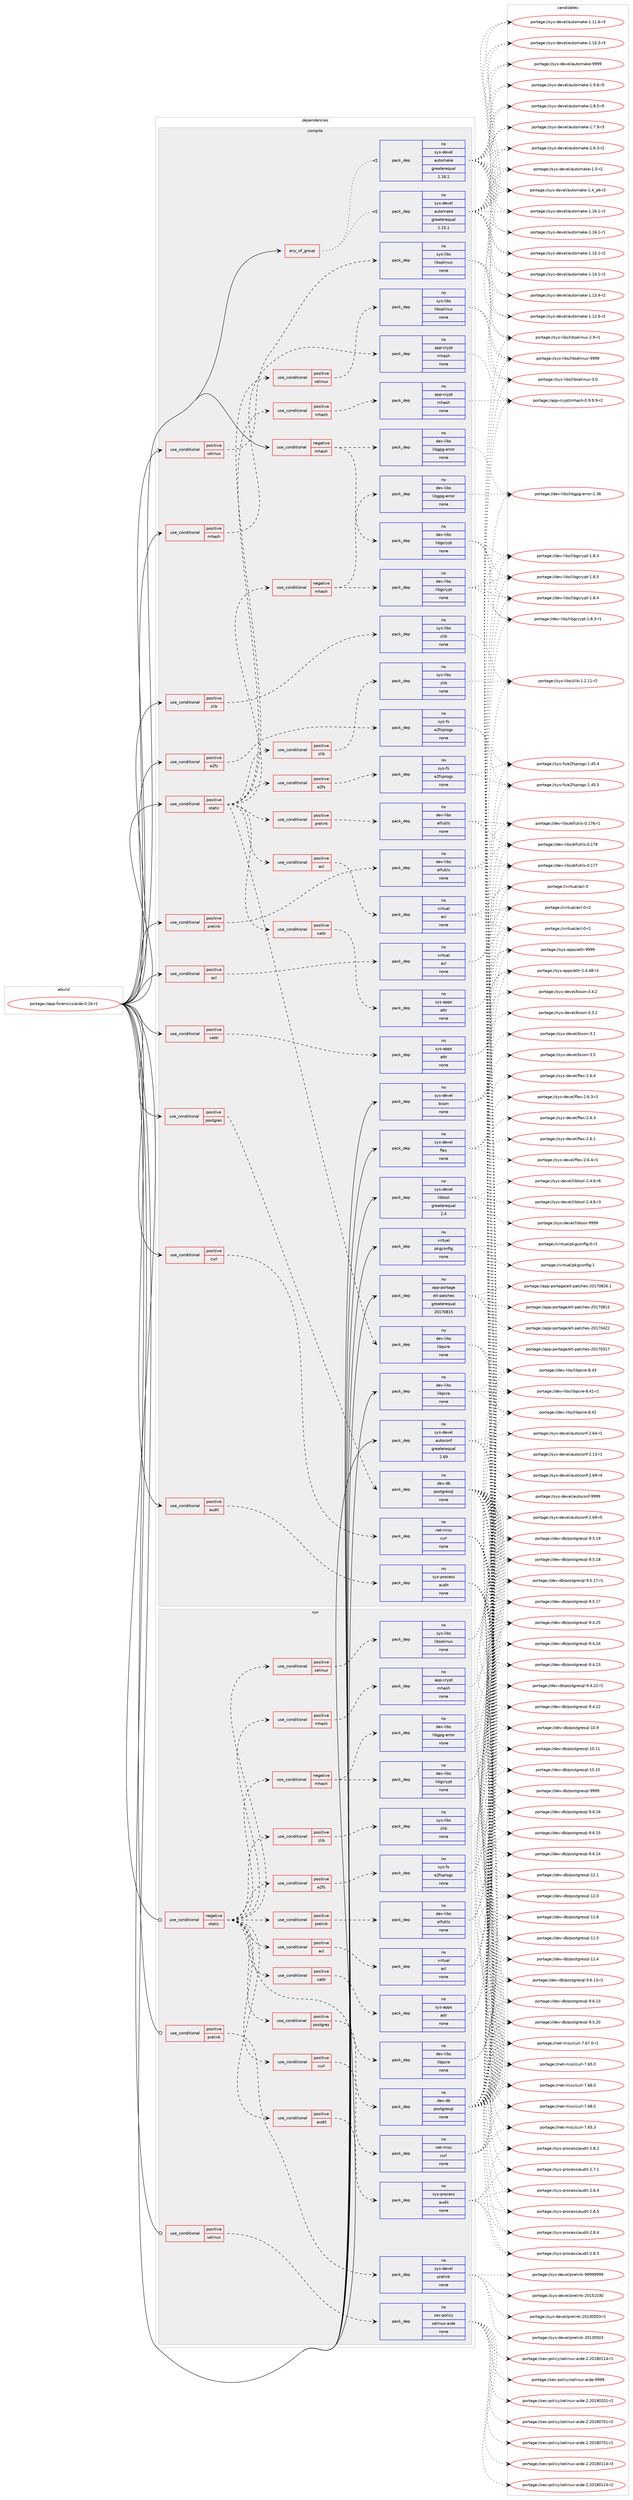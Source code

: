 digraph prolog {

# *************
# Graph options
# *************

newrank=true;
concentrate=true;
compound=true;
graph [rankdir=LR,fontname=Helvetica,fontsize=10,ranksep=1.5];#, ranksep=2.5, nodesep=0.2];
edge  [arrowhead=vee];
node  [fontname=Helvetica,fontsize=10];

# **********
# The ebuild
# **********

subgraph cluster_leftcol {
color=gray;
label=<<i>ebuild</i>>;
id [label="portage://app-forensics/aide-0.16-r1", color=red, width=4, href="../app-forensics/aide-0.16-r1.svg"];
}

# ****************
# The dependencies
# ****************

subgraph cluster_midcol {
color=gray;
label=<<i>dependencies</i>>;
subgraph cluster_compile {
fillcolor="#eeeeee";
style=filled;
label=<<i>compile</i>>;
subgraph any8040 {
dependency620338 [label=<<TABLE BORDER="0" CELLBORDER="1" CELLSPACING="0" CELLPADDING="4"><TR><TD CELLPADDING="10">any_of_group</TD></TR></TABLE>>, shape=none, color=red];subgraph pack466735 {
dependency620339 [label=<<TABLE BORDER="0" CELLBORDER="1" CELLSPACING="0" CELLPADDING="4" WIDTH="220"><TR><TD ROWSPAN="6" CELLPADDING="30">pack_dep</TD></TR><TR><TD WIDTH="110">no</TD></TR><TR><TD>sys-devel</TD></TR><TR><TD>automake</TD></TR><TR><TD>greaterequal</TD></TR><TR><TD>1.16.1</TD></TR></TABLE>>, shape=none, color=blue];
}
dependency620338:e -> dependency620339:w [weight=20,style="dotted",arrowhead="oinv"];
subgraph pack466736 {
dependency620340 [label=<<TABLE BORDER="0" CELLBORDER="1" CELLSPACING="0" CELLPADDING="4" WIDTH="220"><TR><TD ROWSPAN="6" CELLPADDING="30">pack_dep</TD></TR><TR><TD WIDTH="110">no</TD></TR><TR><TD>sys-devel</TD></TR><TR><TD>automake</TD></TR><TR><TD>greaterequal</TD></TR><TR><TD>1.15.1</TD></TR></TABLE>>, shape=none, color=blue];
}
dependency620338:e -> dependency620340:w [weight=20,style="dotted",arrowhead="oinv"];
}
id:e -> dependency620338:w [weight=20,style="solid",arrowhead="vee"];
subgraph cond145279 {
dependency620341 [label=<<TABLE BORDER="0" CELLBORDER="1" CELLSPACING="0" CELLPADDING="4"><TR><TD ROWSPAN="3" CELLPADDING="10">use_conditional</TD></TR><TR><TD>negative</TD></TR><TR><TD>mhash</TD></TR></TABLE>>, shape=none, color=red];
subgraph pack466737 {
dependency620342 [label=<<TABLE BORDER="0" CELLBORDER="1" CELLSPACING="0" CELLPADDING="4" WIDTH="220"><TR><TD ROWSPAN="6" CELLPADDING="30">pack_dep</TD></TR><TR><TD WIDTH="110">no</TD></TR><TR><TD>dev-libs</TD></TR><TR><TD>libgcrypt</TD></TR><TR><TD>none</TD></TR><TR><TD></TD></TR></TABLE>>, shape=none, color=blue];
}
dependency620341:e -> dependency620342:w [weight=20,style="dashed",arrowhead="vee"];
subgraph pack466738 {
dependency620343 [label=<<TABLE BORDER="0" CELLBORDER="1" CELLSPACING="0" CELLPADDING="4" WIDTH="220"><TR><TD ROWSPAN="6" CELLPADDING="30">pack_dep</TD></TR><TR><TD WIDTH="110">no</TD></TR><TR><TD>dev-libs</TD></TR><TR><TD>libgpg-error</TD></TR><TR><TD>none</TD></TR><TR><TD></TD></TR></TABLE>>, shape=none, color=blue];
}
dependency620341:e -> dependency620343:w [weight=20,style="dashed",arrowhead="vee"];
}
id:e -> dependency620341:w [weight=20,style="solid",arrowhead="vee"];
subgraph cond145280 {
dependency620344 [label=<<TABLE BORDER="0" CELLBORDER="1" CELLSPACING="0" CELLPADDING="4"><TR><TD ROWSPAN="3" CELLPADDING="10">use_conditional</TD></TR><TR><TD>positive</TD></TR><TR><TD>acl</TD></TR></TABLE>>, shape=none, color=red];
subgraph pack466739 {
dependency620345 [label=<<TABLE BORDER="0" CELLBORDER="1" CELLSPACING="0" CELLPADDING="4" WIDTH="220"><TR><TD ROWSPAN="6" CELLPADDING="30">pack_dep</TD></TR><TR><TD WIDTH="110">no</TD></TR><TR><TD>virtual</TD></TR><TR><TD>acl</TD></TR><TR><TD>none</TD></TR><TR><TD></TD></TR></TABLE>>, shape=none, color=blue];
}
dependency620344:e -> dependency620345:w [weight=20,style="dashed",arrowhead="vee"];
}
id:e -> dependency620344:w [weight=20,style="solid",arrowhead="vee"];
subgraph cond145281 {
dependency620346 [label=<<TABLE BORDER="0" CELLBORDER="1" CELLSPACING="0" CELLPADDING="4"><TR><TD ROWSPAN="3" CELLPADDING="10">use_conditional</TD></TR><TR><TD>positive</TD></TR><TR><TD>audit</TD></TR></TABLE>>, shape=none, color=red];
subgraph pack466740 {
dependency620347 [label=<<TABLE BORDER="0" CELLBORDER="1" CELLSPACING="0" CELLPADDING="4" WIDTH="220"><TR><TD ROWSPAN="6" CELLPADDING="30">pack_dep</TD></TR><TR><TD WIDTH="110">no</TD></TR><TR><TD>sys-process</TD></TR><TR><TD>audit</TD></TR><TR><TD>none</TD></TR><TR><TD></TD></TR></TABLE>>, shape=none, color=blue];
}
dependency620346:e -> dependency620347:w [weight=20,style="dashed",arrowhead="vee"];
}
id:e -> dependency620346:w [weight=20,style="solid",arrowhead="vee"];
subgraph cond145282 {
dependency620348 [label=<<TABLE BORDER="0" CELLBORDER="1" CELLSPACING="0" CELLPADDING="4"><TR><TD ROWSPAN="3" CELLPADDING="10">use_conditional</TD></TR><TR><TD>positive</TD></TR><TR><TD>curl</TD></TR></TABLE>>, shape=none, color=red];
subgraph pack466741 {
dependency620349 [label=<<TABLE BORDER="0" CELLBORDER="1" CELLSPACING="0" CELLPADDING="4" WIDTH="220"><TR><TD ROWSPAN="6" CELLPADDING="30">pack_dep</TD></TR><TR><TD WIDTH="110">no</TD></TR><TR><TD>net-misc</TD></TR><TR><TD>curl</TD></TR><TR><TD>none</TD></TR><TR><TD></TD></TR></TABLE>>, shape=none, color=blue];
}
dependency620348:e -> dependency620349:w [weight=20,style="dashed",arrowhead="vee"];
}
id:e -> dependency620348:w [weight=20,style="solid",arrowhead="vee"];
subgraph cond145283 {
dependency620350 [label=<<TABLE BORDER="0" CELLBORDER="1" CELLSPACING="0" CELLPADDING="4"><TR><TD ROWSPAN="3" CELLPADDING="10">use_conditional</TD></TR><TR><TD>positive</TD></TR><TR><TD>e2fs</TD></TR></TABLE>>, shape=none, color=red];
subgraph pack466742 {
dependency620351 [label=<<TABLE BORDER="0" CELLBORDER="1" CELLSPACING="0" CELLPADDING="4" WIDTH="220"><TR><TD ROWSPAN="6" CELLPADDING="30">pack_dep</TD></TR><TR><TD WIDTH="110">no</TD></TR><TR><TD>sys-fs</TD></TR><TR><TD>e2fsprogs</TD></TR><TR><TD>none</TD></TR><TR><TD></TD></TR></TABLE>>, shape=none, color=blue];
}
dependency620350:e -> dependency620351:w [weight=20,style="dashed",arrowhead="vee"];
}
id:e -> dependency620350:w [weight=20,style="solid",arrowhead="vee"];
subgraph cond145284 {
dependency620352 [label=<<TABLE BORDER="0" CELLBORDER="1" CELLSPACING="0" CELLPADDING="4"><TR><TD ROWSPAN="3" CELLPADDING="10">use_conditional</TD></TR><TR><TD>positive</TD></TR><TR><TD>mhash</TD></TR></TABLE>>, shape=none, color=red];
subgraph pack466743 {
dependency620353 [label=<<TABLE BORDER="0" CELLBORDER="1" CELLSPACING="0" CELLPADDING="4" WIDTH="220"><TR><TD ROWSPAN="6" CELLPADDING="30">pack_dep</TD></TR><TR><TD WIDTH="110">no</TD></TR><TR><TD>app-crypt</TD></TR><TR><TD>mhash</TD></TR><TR><TD>none</TD></TR><TR><TD></TD></TR></TABLE>>, shape=none, color=blue];
}
dependency620352:e -> dependency620353:w [weight=20,style="dashed",arrowhead="vee"];
}
id:e -> dependency620352:w [weight=20,style="solid",arrowhead="vee"];
subgraph cond145285 {
dependency620354 [label=<<TABLE BORDER="0" CELLBORDER="1" CELLSPACING="0" CELLPADDING="4"><TR><TD ROWSPAN="3" CELLPADDING="10">use_conditional</TD></TR><TR><TD>positive</TD></TR><TR><TD>postgres</TD></TR></TABLE>>, shape=none, color=red];
subgraph pack466744 {
dependency620355 [label=<<TABLE BORDER="0" CELLBORDER="1" CELLSPACING="0" CELLPADDING="4" WIDTH="220"><TR><TD ROWSPAN="6" CELLPADDING="30">pack_dep</TD></TR><TR><TD WIDTH="110">no</TD></TR><TR><TD>dev-db</TD></TR><TR><TD>postgresql</TD></TR><TR><TD>none</TD></TR><TR><TD></TD></TR></TABLE>>, shape=none, color=blue];
}
dependency620354:e -> dependency620355:w [weight=20,style="dashed",arrowhead="vee"];
}
id:e -> dependency620354:w [weight=20,style="solid",arrowhead="vee"];
subgraph cond145286 {
dependency620356 [label=<<TABLE BORDER="0" CELLBORDER="1" CELLSPACING="0" CELLPADDING="4"><TR><TD ROWSPAN="3" CELLPADDING="10">use_conditional</TD></TR><TR><TD>positive</TD></TR><TR><TD>prelink</TD></TR></TABLE>>, shape=none, color=red];
subgraph pack466745 {
dependency620357 [label=<<TABLE BORDER="0" CELLBORDER="1" CELLSPACING="0" CELLPADDING="4" WIDTH="220"><TR><TD ROWSPAN="6" CELLPADDING="30">pack_dep</TD></TR><TR><TD WIDTH="110">no</TD></TR><TR><TD>dev-libs</TD></TR><TR><TD>elfutils</TD></TR><TR><TD>none</TD></TR><TR><TD></TD></TR></TABLE>>, shape=none, color=blue];
}
dependency620356:e -> dependency620357:w [weight=20,style="dashed",arrowhead="vee"];
}
id:e -> dependency620356:w [weight=20,style="solid",arrowhead="vee"];
subgraph cond145287 {
dependency620358 [label=<<TABLE BORDER="0" CELLBORDER="1" CELLSPACING="0" CELLPADDING="4"><TR><TD ROWSPAN="3" CELLPADDING="10">use_conditional</TD></TR><TR><TD>positive</TD></TR><TR><TD>selinux</TD></TR></TABLE>>, shape=none, color=red];
subgraph pack466746 {
dependency620359 [label=<<TABLE BORDER="0" CELLBORDER="1" CELLSPACING="0" CELLPADDING="4" WIDTH="220"><TR><TD ROWSPAN="6" CELLPADDING="30">pack_dep</TD></TR><TR><TD WIDTH="110">no</TD></TR><TR><TD>sys-libs</TD></TR><TR><TD>libselinux</TD></TR><TR><TD>none</TD></TR><TR><TD></TD></TR></TABLE>>, shape=none, color=blue];
}
dependency620358:e -> dependency620359:w [weight=20,style="dashed",arrowhead="vee"];
}
id:e -> dependency620358:w [weight=20,style="solid",arrowhead="vee"];
subgraph cond145288 {
dependency620360 [label=<<TABLE BORDER="0" CELLBORDER="1" CELLSPACING="0" CELLPADDING="4"><TR><TD ROWSPAN="3" CELLPADDING="10">use_conditional</TD></TR><TR><TD>positive</TD></TR><TR><TD>static</TD></TR></TABLE>>, shape=none, color=red];
subgraph cond145289 {
dependency620361 [label=<<TABLE BORDER="0" CELLBORDER="1" CELLSPACING="0" CELLPADDING="4"><TR><TD ROWSPAN="3" CELLPADDING="10">use_conditional</TD></TR><TR><TD>negative</TD></TR><TR><TD>mhash</TD></TR></TABLE>>, shape=none, color=red];
subgraph pack466747 {
dependency620362 [label=<<TABLE BORDER="0" CELLBORDER="1" CELLSPACING="0" CELLPADDING="4" WIDTH="220"><TR><TD ROWSPAN="6" CELLPADDING="30">pack_dep</TD></TR><TR><TD WIDTH="110">no</TD></TR><TR><TD>dev-libs</TD></TR><TR><TD>libgcrypt</TD></TR><TR><TD>none</TD></TR><TR><TD></TD></TR></TABLE>>, shape=none, color=blue];
}
dependency620361:e -> dependency620362:w [weight=20,style="dashed",arrowhead="vee"];
subgraph pack466748 {
dependency620363 [label=<<TABLE BORDER="0" CELLBORDER="1" CELLSPACING="0" CELLPADDING="4" WIDTH="220"><TR><TD ROWSPAN="6" CELLPADDING="30">pack_dep</TD></TR><TR><TD WIDTH="110">no</TD></TR><TR><TD>dev-libs</TD></TR><TR><TD>libgpg-error</TD></TR><TR><TD>none</TD></TR><TR><TD></TD></TR></TABLE>>, shape=none, color=blue];
}
dependency620361:e -> dependency620363:w [weight=20,style="dashed",arrowhead="vee"];
}
dependency620360:e -> dependency620361:w [weight=20,style="dashed",arrowhead="vee"];
subgraph cond145290 {
dependency620364 [label=<<TABLE BORDER="0" CELLBORDER="1" CELLSPACING="0" CELLPADDING="4"><TR><TD ROWSPAN="3" CELLPADDING="10">use_conditional</TD></TR><TR><TD>positive</TD></TR><TR><TD>mhash</TD></TR></TABLE>>, shape=none, color=red];
subgraph pack466749 {
dependency620365 [label=<<TABLE BORDER="0" CELLBORDER="1" CELLSPACING="0" CELLPADDING="4" WIDTH="220"><TR><TD ROWSPAN="6" CELLPADDING="30">pack_dep</TD></TR><TR><TD WIDTH="110">no</TD></TR><TR><TD>app-crypt</TD></TR><TR><TD>mhash</TD></TR><TR><TD>none</TD></TR><TR><TD></TD></TR></TABLE>>, shape=none, color=blue];
}
dependency620364:e -> dependency620365:w [weight=20,style="dashed",arrowhead="vee"];
}
dependency620360:e -> dependency620364:w [weight=20,style="dashed",arrowhead="vee"];
subgraph pack466750 {
dependency620366 [label=<<TABLE BORDER="0" CELLBORDER="1" CELLSPACING="0" CELLPADDING="4" WIDTH="220"><TR><TD ROWSPAN="6" CELLPADDING="30">pack_dep</TD></TR><TR><TD WIDTH="110">no</TD></TR><TR><TD>dev-libs</TD></TR><TR><TD>libpcre</TD></TR><TR><TD>none</TD></TR><TR><TD></TD></TR></TABLE>>, shape=none, color=blue];
}
dependency620360:e -> dependency620366:w [weight=20,style="dashed",arrowhead="vee"];
subgraph cond145291 {
dependency620367 [label=<<TABLE BORDER="0" CELLBORDER="1" CELLSPACING="0" CELLPADDING="4"><TR><TD ROWSPAN="3" CELLPADDING="10">use_conditional</TD></TR><TR><TD>positive</TD></TR><TR><TD>acl</TD></TR></TABLE>>, shape=none, color=red];
subgraph pack466751 {
dependency620368 [label=<<TABLE BORDER="0" CELLBORDER="1" CELLSPACING="0" CELLPADDING="4" WIDTH="220"><TR><TD ROWSPAN="6" CELLPADDING="30">pack_dep</TD></TR><TR><TD WIDTH="110">no</TD></TR><TR><TD>virtual</TD></TR><TR><TD>acl</TD></TR><TR><TD>none</TD></TR><TR><TD></TD></TR></TABLE>>, shape=none, color=blue];
}
dependency620367:e -> dependency620368:w [weight=20,style="dashed",arrowhead="vee"];
}
dependency620360:e -> dependency620367:w [weight=20,style="dashed",arrowhead="vee"];
subgraph cond145292 {
dependency620369 [label=<<TABLE BORDER="0" CELLBORDER="1" CELLSPACING="0" CELLPADDING="4"><TR><TD ROWSPAN="3" CELLPADDING="10">use_conditional</TD></TR><TR><TD>positive</TD></TR><TR><TD>e2fs</TD></TR></TABLE>>, shape=none, color=red];
subgraph pack466752 {
dependency620370 [label=<<TABLE BORDER="0" CELLBORDER="1" CELLSPACING="0" CELLPADDING="4" WIDTH="220"><TR><TD ROWSPAN="6" CELLPADDING="30">pack_dep</TD></TR><TR><TD WIDTH="110">no</TD></TR><TR><TD>sys-fs</TD></TR><TR><TD>e2fsprogs</TD></TR><TR><TD>none</TD></TR><TR><TD></TD></TR></TABLE>>, shape=none, color=blue];
}
dependency620369:e -> dependency620370:w [weight=20,style="dashed",arrowhead="vee"];
}
dependency620360:e -> dependency620369:w [weight=20,style="dashed",arrowhead="vee"];
subgraph cond145293 {
dependency620371 [label=<<TABLE BORDER="0" CELLBORDER="1" CELLSPACING="0" CELLPADDING="4"><TR><TD ROWSPAN="3" CELLPADDING="10">use_conditional</TD></TR><TR><TD>positive</TD></TR><TR><TD>prelink</TD></TR></TABLE>>, shape=none, color=red];
subgraph pack466753 {
dependency620372 [label=<<TABLE BORDER="0" CELLBORDER="1" CELLSPACING="0" CELLPADDING="4" WIDTH="220"><TR><TD ROWSPAN="6" CELLPADDING="30">pack_dep</TD></TR><TR><TD WIDTH="110">no</TD></TR><TR><TD>dev-libs</TD></TR><TR><TD>elfutils</TD></TR><TR><TD>none</TD></TR><TR><TD></TD></TR></TABLE>>, shape=none, color=blue];
}
dependency620371:e -> dependency620372:w [weight=20,style="dashed",arrowhead="vee"];
}
dependency620360:e -> dependency620371:w [weight=20,style="dashed",arrowhead="vee"];
subgraph cond145294 {
dependency620373 [label=<<TABLE BORDER="0" CELLBORDER="1" CELLSPACING="0" CELLPADDING="4"><TR><TD ROWSPAN="3" CELLPADDING="10">use_conditional</TD></TR><TR><TD>positive</TD></TR><TR><TD>selinux</TD></TR></TABLE>>, shape=none, color=red];
subgraph pack466754 {
dependency620374 [label=<<TABLE BORDER="0" CELLBORDER="1" CELLSPACING="0" CELLPADDING="4" WIDTH="220"><TR><TD ROWSPAN="6" CELLPADDING="30">pack_dep</TD></TR><TR><TD WIDTH="110">no</TD></TR><TR><TD>sys-libs</TD></TR><TR><TD>libselinux</TD></TR><TR><TD>none</TD></TR><TR><TD></TD></TR></TABLE>>, shape=none, color=blue];
}
dependency620373:e -> dependency620374:w [weight=20,style="dashed",arrowhead="vee"];
}
dependency620360:e -> dependency620373:w [weight=20,style="dashed",arrowhead="vee"];
subgraph cond145295 {
dependency620375 [label=<<TABLE BORDER="0" CELLBORDER="1" CELLSPACING="0" CELLPADDING="4"><TR><TD ROWSPAN="3" CELLPADDING="10">use_conditional</TD></TR><TR><TD>positive</TD></TR><TR><TD>xattr</TD></TR></TABLE>>, shape=none, color=red];
subgraph pack466755 {
dependency620376 [label=<<TABLE BORDER="0" CELLBORDER="1" CELLSPACING="0" CELLPADDING="4" WIDTH="220"><TR><TD ROWSPAN="6" CELLPADDING="30">pack_dep</TD></TR><TR><TD WIDTH="110">no</TD></TR><TR><TD>sys-apps</TD></TR><TR><TD>attr</TD></TR><TR><TD>none</TD></TR><TR><TD></TD></TR></TABLE>>, shape=none, color=blue];
}
dependency620375:e -> dependency620376:w [weight=20,style="dashed",arrowhead="vee"];
}
dependency620360:e -> dependency620375:w [weight=20,style="dashed",arrowhead="vee"];
subgraph cond145296 {
dependency620377 [label=<<TABLE BORDER="0" CELLBORDER="1" CELLSPACING="0" CELLPADDING="4"><TR><TD ROWSPAN="3" CELLPADDING="10">use_conditional</TD></TR><TR><TD>positive</TD></TR><TR><TD>zlib</TD></TR></TABLE>>, shape=none, color=red];
subgraph pack466756 {
dependency620378 [label=<<TABLE BORDER="0" CELLBORDER="1" CELLSPACING="0" CELLPADDING="4" WIDTH="220"><TR><TD ROWSPAN="6" CELLPADDING="30">pack_dep</TD></TR><TR><TD WIDTH="110">no</TD></TR><TR><TD>sys-libs</TD></TR><TR><TD>zlib</TD></TR><TR><TD>none</TD></TR><TR><TD></TD></TR></TABLE>>, shape=none, color=blue];
}
dependency620377:e -> dependency620378:w [weight=20,style="dashed",arrowhead="vee"];
}
dependency620360:e -> dependency620377:w [weight=20,style="dashed",arrowhead="vee"];
}
id:e -> dependency620360:w [weight=20,style="solid",arrowhead="vee"];
subgraph cond145297 {
dependency620379 [label=<<TABLE BORDER="0" CELLBORDER="1" CELLSPACING="0" CELLPADDING="4"><TR><TD ROWSPAN="3" CELLPADDING="10">use_conditional</TD></TR><TR><TD>positive</TD></TR><TR><TD>xattr</TD></TR></TABLE>>, shape=none, color=red];
subgraph pack466757 {
dependency620380 [label=<<TABLE BORDER="0" CELLBORDER="1" CELLSPACING="0" CELLPADDING="4" WIDTH="220"><TR><TD ROWSPAN="6" CELLPADDING="30">pack_dep</TD></TR><TR><TD WIDTH="110">no</TD></TR><TR><TD>sys-apps</TD></TR><TR><TD>attr</TD></TR><TR><TD>none</TD></TR><TR><TD></TD></TR></TABLE>>, shape=none, color=blue];
}
dependency620379:e -> dependency620380:w [weight=20,style="dashed",arrowhead="vee"];
}
id:e -> dependency620379:w [weight=20,style="solid",arrowhead="vee"];
subgraph cond145298 {
dependency620381 [label=<<TABLE BORDER="0" CELLBORDER="1" CELLSPACING="0" CELLPADDING="4"><TR><TD ROWSPAN="3" CELLPADDING="10">use_conditional</TD></TR><TR><TD>positive</TD></TR><TR><TD>zlib</TD></TR></TABLE>>, shape=none, color=red];
subgraph pack466758 {
dependency620382 [label=<<TABLE BORDER="0" CELLBORDER="1" CELLSPACING="0" CELLPADDING="4" WIDTH="220"><TR><TD ROWSPAN="6" CELLPADDING="30">pack_dep</TD></TR><TR><TD WIDTH="110">no</TD></TR><TR><TD>sys-libs</TD></TR><TR><TD>zlib</TD></TR><TR><TD>none</TD></TR><TR><TD></TD></TR></TABLE>>, shape=none, color=blue];
}
dependency620381:e -> dependency620382:w [weight=20,style="dashed",arrowhead="vee"];
}
id:e -> dependency620381:w [weight=20,style="solid",arrowhead="vee"];
subgraph pack466759 {
dependency620383 [label=<<TABLE BORDER="0" CELLBORDER="1" CELLSPACING="0" CELLPADDING="4" WIDTH="220"><TR><TD ROWSPAN="6" CELLPADDING="30">pack_dep</TD></TR><TR><TD WIDTH="110">no</TD></TR><TR><TD>app-portage</TD></TR><TR><TD>elt-patches</TD></TR><TR><TD>greaterequal</TD></TR><TR><TD>20170815</TD></TR></TABLE>>, shape=none, color=blue];
}
id:e -> dependency620383:w [weight=20,style="solid",arrowhead="vee"];
subgraph pack466760 {
dependency620384 [label=<<TABLE BORDER="0" CELLBORDER="1" CELLSPACING="0" CELLPADDING="4" WIDTH="220"><TR><TD ROWSPAN="6" CELLPADDING="30">pack_dep</TD></TR><TR><TD WIDTH="110">no</TD></TR><TR><TD>dev-libs</TD></TR><TR><TD>libpcre</TD></TR><TR><TD>none</TD></TR><TR><TD></TD></TR></TABLE>>, shape=none, color=blue];
}
id:e -> dependency620384:w [weight=20,style="solid",arrowhead="vee"];
subgraph pack466761 {
dependency620385 [label=<<TABLE BORDER="0" CELLBORDER="1" CELLSPACING="0" CELLPADDING="4" WIDTH="220"><TR><TD ROWSPAN="6" CELLPADDING="30">pack_dep</TD></TR><TR><TD WIDTH="110">no</TD></TR><TR><TD>sys-devel</TD></TR><TR><TD>autoconf</TD></TR><TR><TD>greaterequal</TD></TR><TR><TD>2.69</TD></TR></TABLE>>, shape=none, color=blue];
}
id:e -> dependency620385:w [weight=20,style="solid",arrowhead="vee"];
subgraph pack466762 {
dependency620386 [label=<<TABLE BORDER="0" CELLBORDER="1" CELLSPACING="0" CELLPADDING="4" WIDTH="220"><TR><TD ROWSPAN="6" CELLPADDING="30">pack_dep</TD></TR><TR><TD WIDTH="110">no</TD></TR><TR><TD>sys-devel</TD></TR><TR><TD>bison</TD></TR><TR><TD>none</TD></TR><TR><TD></TD></TR></TABLE>>, shape=none, color=blue];
}
id:e -> dependency620386:w [weight=20,style="solid",arrowhead="vee"];
subgraph pack466763 {
dependency620387 [label=<<TABLE BORDER="0" CELLBORDER="1" CELLSPACING="0" CELLPADDING="4" WIDTH="220"><TR><TD ROWSPAN="6" CELLPADDING="30">pack_dep</TD></TR><TR><TD WIDTH="110">no</TD></TR><TR><TD>sys-devel</TD></TR><TR><TD>flex</TD></TR><TR><TD>none</TD></TR><TR><TD></TD></TR></TABLE>>, shape=none, color=blue];
}
id:e -> dependency620387:w [weight=20,style="solid",arrowhead="vee"];
subgraph pack466764 {
dependency620388 [label=<<TABLE BORDER="0" CELLBORDER="1" CELLSPACING="0" CELLPADDING="4" WIDTH="220"><TR><TD ROWSPAN="6" CELLPADDING="30">pack_dep</TD></TR><TR><TD WIDTH="110">no</TD></TR><TR><TD>sys-devel</TD></TR><TR><TD>libtool</TD></TR><TR><TD>greaterequal</TD></TR><TR><TD>2.4</TD></TR></TABLE>>, shape=none, color=blue];
}
id:e -> dependency620388:w [weight=20,style="solid",arrowhead="vee"];
subgraph pack466765 {
dependency620389 [label=<<TABLE BORDER="0" CELLBORDER="1" CELLSPACING="0" CELLPADDING="4" WIDTH="220"><TR><TD ROWSPAN="6" CELLPADDING="30">pack_dep</TD></TR><TR><TD WIDTH="110">no</TD></TR><TR><TD>virtual</TD></TR><TR><TD>pkgconfig</TD></TR><TR><TD>none</TD></TR><TR><TD></TD></TR></TABLE>>, shape=none, color=blue];
}
id:e -> dependency620389:w [weight=20,style="solid",arrowhead="vee"];
}
subgraph cluster_compileandrun {
fillcolor="#eeeeee";
style=filled;
label=<<i>compile and run</i>>;
}
subgraph cluster_run {
fillcolor="#eeeeee";
style=filled;
label=<<i>run</i>>;
subgraph cond145299 {
dependency620390 [label=<<TABLE BORDER="0" CELLBORDER="1" CELLSPACING="0" CELLPADDING="4"><TR><TD ROWSPAN="3" CELLPADDING="10">use_conditional</TD></TR><TR><TD>negative</TD></TR><TR><TD>static</TD></TR></TABLE>>, shape=none, color=red];
subgraph cond145300 {
dependency620391 [label=<<TABLE BORDER="0" CELLBORDER="1" CELLSPACING="0" CELLPADDING="4"><TR><TD ROWSPAN="3" CELLPADDING="10">use_conditional</TD></TR><TR><TD>negative</TD></TR><TR><TD>mhash</TD></TR></TABLE>>, shape=none, color=red];
subgraph pack466766 {
dependency620392 [label=<<TABLE BORDER="0" CELLBORDER="1" CELLSPACING="0" CELLPADDING="4" WIDTH="220"><TR><TD ROWSPAN="6" CELLPADDING="30">pack_dep</TD></TR><TR><TD WIDTH="110">no</TD></TR><TR><TD>dev-libs</TD></TR><TR><TD>libgcrypt</TD></TR><TR><TD>none</TD></TR><TR><TD></TD></TR></TABLE>>, shape=none, color=blue];
}
dependency620391:e -> dependency620392:w [weight=20,style="dashed",arrowhead="vee"];
subgraph pack466767 {
dependency620393 [label=<<TABLE BORDER="0" CELLBORDER="1" CELLSPACING="0" CELLPADDING="4" WIDTH="220"><TR><TD ROWSPAN="6" CELLPADDING="30">pack_dep</TD></TR><TR><TD WIDTH="110">no</TD></TR><TR><TD>dev-libs</TD></TR><TR><TD>libgpg-error</TD></TR><TR><TD>none</TD></TR><TR><TD></TD></TR></TABLE>>, shape=none, color=blue];
}
dependency620391:e -> dependency620393:w [weight=20,style="dashed",arrowhead="vee"];
}
dependency620390:e -> dependency620391:w [weight=20,style="dashed",arrowhead="vee"];
subgraph cond145301 {
dependency620394 [label=<<TABLE BORDER="0" CELLBORDER="1" CELLSPACING="0" CELLPADDING="4"><TR><TD ROWSPAN="3" CELLPADDING="10">use_conditional</TD></TR><TR><TD>positive</TD></TR><TR><TD>mhash</TD></TR></TABLE>>, shape=none, color=red];
subgraph pack466768 {
dependency620395 [label=<<TABLE BORDER="0" CELLBORDER="1" CELLSPACING="0" CELLPADDING="4" WIDTH="220"><TR><TD ROWSPAN="6" CELLPADDING="30">pack_dep</TD></TR><TR><TD WIDTH="110">no</TD></TR><TR><TD>app-crypt</TD></TR><TR><TD>mhash</TD></TR><TR><TD>none</TD></TR><TR><TD></TD></TR></TABLE>>, shape=none, color=blue];
}
dependency620394:e -> dependency620395:w [weight=20,style="dashed",arrowhead="vee"];
}
dependency620390:e -> dependency620394:w [weight=20,style="dashed",arrowhead="vee"];
subgraph pack466769 {
dependency620396 [label=<<TABLE BORDER="0" CELLBORDER="1" CELLSPACING="0" CELLPADDING="4" WIDTH="220"><TR><TD ROWSPAN="6" CELLPADDING="30">pack_dep</TD></TR><TR><TD WIDTH="110">no</TD></TR><TR><TD>dev-libs</TD></TR><TR><TD>libpcre</TD></TR><TR><TD>none</TD></TR><TR><TD></TD></TR></TABLE>>, shape=none, color=blue];
}
dependency620390:e -> dependency620396:w [weight=20,style="dashed",arrowhead="vee"];
subgraph cond145302 {
dependency620397 [label=<<TABLE BORDER="0" CELLBORDER="1" CELLSPACING="0" CELLPADDING="4"><TR><TD ROWSPAN="3" CELLPADDING="10">use_conditional</TD></TR><TR><TD>positive</TD></TR><TR><TD>acl</TD></TR></TABLE>>, shape=none, color=red];
subgraph pack466770 {
dependency620398 [label=<<TABLE BORDER="0" CELLBORDER="1" CELLSPACING="0" CELLPADDING="4" WIDTH="220"><TR><TD ROWSPAN="6" CELLPADDING="30">pack_dep</TD></TR><TR><TD WIDTH="110">no</TD></TR><TR><TD>virtual</TD></TR><TR><TD>acl</TD></TR><TR><TD>none</TD></TR><TR><TD></TD></TR></TABLE>>, shape=none, color=blue];
}
dependency620397:e -> dependency620398:w [weight=20,style="dashed",arrowhead="vee"];
}
dependency620390:e -> dependency620397:w [weight=20,style="dashed",arrowhead="vee"];
subgraph cond145303 {
dependency620399 [label=<<TABLE BORDER="0" CELLBORDER="1" CELLSPACING="0" CELLPADDING="4"><TR><TD ROWSPAN="3" CELLPADDING="10">use_conditional</TD></TR><TR><TD>positive</TD></TR><TR><TD>audit</TD></TR></TABLE>>, shape=none, color=red];
subgraph pack466771 {
dependency620400 [label=<<TABLE BORDER="0" CELLBORDER="1" CELLSPACING="0" CELLPADDING="4" WIDTH="220"><TR><TD ROWSPAN="6" CELLPADDING="30">pack_dep</TD></TR><TR><TD WIDTH="110">no</TD></TR><TR><TD>sys-process</TD></TR><TR><TD>audit</TD></TR><TR><TD>none</TD></TR><TR><TD></TD></TR></TABLE>>, shape=none, color=blue];
}
dependency620399:e -> dependency620400:w [weight=20,style="dashed",arrowhead="vee"];
}
dependency620390:e -> dependency620399:w [weight=20,style="dashed",arrowhead="vee"];
subgraph cond145304 {
dependency620401 [label=<<TABLE BORDER="0" CELLBORDER="1" CELLSPACING="0" CELLPADDING="4"><TR><TD ROWSPAN="3" CELLPADDING="10">use_conditional</TD></TR><TR><TD>positive</TD></TR><TR><TD>curl</TD></TR></TABLE>>, shape=none, color=red];
subgraph pack466772 {
dependency620402 [label=<<TABLE BORDER="0" CELLBORDER="1" CELLSPACING="0" CELLPADDING="4" WIDTH="220"><TR><TD ROWSPAN="6" CELLPADDING="30">pack_dep</TD></TR><TR><TD WIDTH="110">no</TD></TR><TR><TD>net-misc</TD></TR><TR><TD>curl</TD></TR><TR><TD>none</TD></TR><TR><TD></TD></TR></TABLE>>, shape=none, color=blue];
}
dependency620401:e -> dependency620402:w [weight=20,style="dashed",arrowhead="vee"];
}
dependency620390:e -> dependency620401:w [weight=20,style="dashed",arrowhead="vee"];
subgraph cond145305 {
dependency620403 [label=<<TABLE BORDER="0" CELLBORDER="1" CELLSPACING="0" CELLPADDING="4"><TR><TD ROWSPAN="3" CELLPADDING="10">use_conditional</TD></TR><TR><TD>positive</TD></TR><TR><TD>e2fs</TD></TR></TABLE>>, shape=none, color=red];
subgraph pack466773 {
dependency620404 [label=<<TABLE BORDER="0" CELLBORDER="1" CELLSPACING="0" CELLPADDING="4" WIDTH="220"><TR><TD ROWSPAN="6" CELLPADDING="30">pack_dep</TD></TR><TR><TD WIDTH="110">no</TD></TR><TR><TD>sys-fs</TD></TR><TR><TD>e2fsprogs</TD></TR><TR><TD>none</TD></TR><TR><TD></TD></TR></TABLE>>, shape=none, color=blue];
}
dependency620403:e -> dependency620404:w [weight=20,style="dashed",arrowhead="vee"];
}
dependency620390:e -> dependency620403:w [weight=20,style="dashed",arrowhead="vee"];
subgraph cond145306 {
dependency620405 [label=<<TABLE BORDER="0" CELLBORDER="1" CELLSPACING="0" CELLPADDING="4"><TR><TD ROWSPAN="3" CELLPADDING="10">use_conditional</TD></TR><TR><TD>positive</TD></TR><TR><TD>postgres</TD></TR></TABLE>>, shape=none, color=red];
subgraph pack466774 {
dependency620406 [label=<<TABLE BORDER="0" CELLBORDER="1" CELLSPACING="0" CELLPADDING="4" WIDTH="220"><TR><TD ROWSPAN="6" CELLPADDING="30">pack_dep</TD></TR><TR><TD WIDTH="110">no</TD></TR><TR><TD>dev-db</TD></TR><TR><TD>postgresql</TD></TR><TR><TD>none</TD></TR><TR><TD></TD></TR></TABLE>>, shape=none, color=blue];
}
dependency620405:e -> dependency620406:w [weight=20,style="dashed",arrowhead="vee"];
}
dependency620390:e -> dependency620405:w [weight=20,style="dashed",arrowhead="vee"];
subgraph cond145307 {
dependency620407 [label=<<TABLE BORDER="0" CELLBORDER="1" CELLSPACING="0" CELLPADDING="4"><TR><TD ROWSPAN="3" CELLPADDING="10">use_conditional</TD></TR><TR><TD>positive</TD></TR><TR><TD>prelink</TD></TR></TABLE>>, shape=none, color=red];
subgraph pack466775 {
dependency620408 [label=<<TABLE BORDER="0" CELLBORDER="1" CELLSPACING="0" CELLPADDING="4" WIDTH="220"><TR><TD ROWSPAN="6" CELLPADDING="30">pack_dep</TD></TR><TR><TD WIDTH="110">no</TD></TR><TR><TD>dev-libs</TD></TR><TR><TD>elfutils</TD></TR><TR><TD>none</TD></TR><TR><TD></TD></TR></TABLE>>, shape=none, color=blue];
}
dependency620407:e -> dependency620408:w [weight=20,style="dashed",arrowhead="vee"];
}
dependency620390:e -> dependency620407:w [weight=20,style="dashed",arrowhead="vee"];
subgraph cond145308 {
dependency620409 [label=<<TABLE BORDER="0" CELLBORDER="1" CELLSPACING="0" CELLPADDING="4"><TR><TD ROWSPAN="3" CELLPADDING="10">use_conditional</TD></TR><TR><TD>positive</TD></TR><TR><TD>selinux</TD></TR></TABLE>>, shape=none, color=red];
subgraph pack466776 {
dependency620410 [label=<<TABLE BORDER="0" CELLBORDER="1" CELLSPACING="0" CELLPADDING="4" WIDTH="220"><TR><TD ROWSPAN="6" CELLPADDING="30">pack_dep</TD></TR><TR><TD WIDTH="110">no</TD></TR><TR><TD>sys-libs</TD></TR><TR><TD>libselinux</TD></TR><TR><TD>none</TD></TR><TR><TD></TD></TR></TABLE>>, shape=none, color=blue];
}
dependency620409:e -> dependency620410:w [weight=20,style="dashed",arrowhead="vee"];
}
dependency620390:e -> dependency620409:w [weight=20,style="dashed",arrowhead="vee"];
subgraph cond145309 {
dependency620411 [label=<<TABLE BORDER="0" CELLBORDER="1" CELLSPACING="0" CELLPADDING="4"><TR><TD ROWSPAN="3" CELLPADDING="10">use_conditional</TD></TR><TR><TD>positive</TD></TR><TR><TD>xattr</TD></TR></TABLE>>, shape=none, color=red];
subgraph pack466777 {
dependency620412 [label=<<TABLE BORDER="0" CELLBORDER="1" CELLSPACING="0" CELLPADDING="4" WIDTH="220"><TR><TD ROWSPAN="6" CELLPADDING="30">pack_dep</TD></TR><TR><TD WIDTH="110">no</TD></TR><TR><TD>sys-apps</TD></TR><TR><TD>attr</TD></TR><TR><TD>none</TD></TR><TR><TD></TD></TR></TABLE>>, shape=none, color=blue];
}
dependency620411:e -> dependency620412:w [weight=20,style="dashed",arrowhead="vee"];
}
dependency620390:e -> dependency620411:w [weight=20,style="dashed",arrowhead="vee"];
subgraph cond145310 {
dependency620413 [label=<<TABLE BORDER="0" CELLBORDER="1" CELLSPACING="0" CELLPADDING="4"><TR><TD ROWSPAN="3" CELLPADDING="10">use_conditional</TD></TR><TR><TD>positive</TD></TR><TR><TD>zlib</TD></TR></TABLE>>, shape=none, color=red];
subgraph pack466778 {
dependency620414 [label=<<TABLE BORDER="0" CELLBORDER="1" CELLSPACING="0" CELLPADDING="4" WIDTH="220"><TR><TD ROWSPAN="6" CELLPADDING="30">pack_dep</TD></TR><TR><TD WIDTH="110">no</TD></TR><TR><TD>sys-libs</TD></TR><TR><TD>zlib</TD></TR><TR><TD>none</TD></TR><TR><TD></TD></TR></TABLE>>, shape=none, color=blue];
}
dependency620413:e -> dependency620414:w [weight=20,style="dashed",arrowhead="vee"];
}
dependency620390:e -> dependency620413:w [weight=20,style="dashed",arrowhead="vee"];
}
id:e -> dependency620390:w [weight=20,style="solid",arrowhead="odot"];
subgraph cond145311 {
dependency620415 [label=<<TABLE BORDER="0" CELLBORDER="1" CELLSPACING="0" CELLPADDING="4"><TR><TD ROWSPAN="3" CELLPADDING="10">use_conditional</TD></TR><TR><TD>positive</TD></TR><TR><TD>prelink</TD></TR></TABLE>>, shape=none, color=red];
subgraph pack466779 {
dependency620416 [label=<<TABLE BORDER="0" CELLBORDER="1" CELLSPACING="0" CELLPADDING="4" WIDTH="220"><TR><TD ROWSPAN="6" CELLPADDING="30">pack_dep</TD></TR><TR><TD WIDTH="110">no</TD></TR><TR><TD>sys-devel</TD></TR><TR><TD>prelink</TD></TR><TR><TD>none</TD></TR><TR><TD></TD></TR></TABLE>>, shape=none, color=blue];
}
dependency620415:e -> dependency620416:w [weight=20,style="dashed",arrowhead="vee"];
}
id:e -> dependency620415:w [weight=20,style="solid",arrowhead="odot"];
subgraph cond145312 {
dependency620417 [label=<<TABLE BORDER="0" CELLBORDER="1" CELLSPACING="0" CELLPADDING="4"><TR><TD ROWSPAN="3" CELLPADDING="10">use_conditional</TD></TR><TR><TD>positive</TD></TR><TR><TD>selinux</TD></TR></TABLE>>, shape=none, color=red];
subgraph pack466780 {
dependency620418 [label=<<TABLE BORDER="0" CELLBORDER="1" CELLSPACING="0" CELLPADDING="4" WIDTH="220"><TR><TD ROWSPAN="6" CELLPADDING="30">pack_dep</TD></TR><TR><TD WIDTH="110">no</TD></TR><TR><TD>sec-policy</TD></TR><TR><TD>selinux-aide</TD></TR><TR><TD>none</TD></TR><TR><TD></TD></TR></TABLE>>, shape=none, color=blue];
}
dependency620417:e -> dependency620418:w [weight=20,style="dashed",arrowhead="vee"];
}
id:e -> dependency620417:w [weight=20,style="solid",arrowhead="odot"];
}
}

# **************
# The candidates
# **************

subgraph cluster_choices {
rank=same;
color=gray;
label=<<i>candidates</i>>;

subgraph choice466735 {
color=black;
nodesep=1;
choice115121115451001011181011084797117116111109971071014557575757 [label="portage://sys-devel/automake-9999", color=red, width=4,href="../sys-devel/automake-9999.svg"];
choice115121115451001011181011084797117116111109971071014549465746544511453 [label="portage://sys-devel/automake-1.9.6-r5", color=red, width=4,href="../sys-devel/automake-1.9.6-r5.svg"];
choice115121115451001011181011084797117116111109971071014549465646534511453 [label="portage://sys-devel/automake-1.8.5-r5", color=red, width=4,href="../sys-devel/automake-1.8.5-r5.svg"];
choice115121115451001011181011084797117116111109971071014549465546574511451 [label="portage://sys-devel/automake-1.7.9-r3", color=red, width=4,href="../sys-devel/automake-1.7.9-r3.svg"];
choice115121115451001011181011084797117116111109971071014549465446514511450 [label="portage://sys-devel/automake-1.6.3-r2", color=red, width=4,href="../sys-devel/automake-1.6.3-r2.svg"];
choice11512111545100101118101108479711711611110997107101454946534511450 [label="portage://sys-devel/automake-1.5-r2", color=red, width=4,href="../sys-devel/automake-1.5-r2.svg"];
choice115121115451001011181011084797117116111109971071014549465295112544511450 [label="portage://sys-devel/automake-1.4_p6-r2", color=red, width=4,href="../sys-devel/automake-1.4_p6-r2.svg"];
choice11512111545100101118101108479711711611110997107101454946495446494511450 [label="portage://sys-devel/automake-1.16.1-r2", color=red, width=4,href="../sys-devel/automake-1.16.1-r2.svg"];
choice11512111545100101118101108479711711611110997107101454946495446494511449 [label="portage://sys-devel/automake-1.16.1-r1", color=red, width=4,href="../sys-devel/automake-1.16.1-r1.svg"];
choice11512111545100101118101108479711711611110997107101454946495346494511450 [label="portage://sys-devel/automake-1.15.1-r2", color=red, width=4,href="../sys-devel/automake-1.15.1-r2.svg"];
choice11512111545100101118101108479711711611110997107101454946495246494511450 [label="portage://sys-devel/automake-1.14.1-r2", color=red, width=4,href="../sys-devel/automake-1.14.1-r2.svg"];
choice11512111545100101118101108479711711611110997107101454946495146524511450 [label="portage://sys-devel/automake-1.13.4-r2", color=red, width=4,href="../sys-devel/automake-1.13.4-r2.svg"];
choice11512111545100101118101108479711711611110997107101454946495046544511450 [label="portage://sys-devel/automake-1.12.6-r2", color=red, width=4,href="../sys-devel/automake-1.12.6-r2.svg"];
choice11512111545100101118101108479711711611110997107101454946494946544511451 [label="portage://sys-devel/automake-1.11.6-r3", color=red, width=4,href="../sys-devel/automake-1.11.6-r3.svg"];
choice11512111545100101118101108479711711611110997107101454946494846514511451 [label="portage://sys-devel/automake-1.10.3-r3", color=red, width=4,href="../sys-devel/automake-1.10.3-r3.svg"];
dependency620339:e -> choice115121115451001011181011084797117116111109971071014557575757:w [style=dotted,weight="100"];
dependency620339:e -> choice115121115451001011181011084797117116111109971071014549465746544511453:w [style=dotted,weight="100"];
dependency620339:e -> choice115121115451001011181011084797117116111109971071014549465646534511453:w [style=dotted,weight="100"];
dependency620339:e -> choice115121115451001011181011084797117116111109971071014549465546574511451:w [style=dotted,weight="100"];
dependency620339:e -> choice115121115451001011181011084797117116111109971071014549465446514511450:w [style=dotted,weight="100"];
dependency620339:e -> choice11512111545100101118101108479711711611110997107101454946534511450:w [style=dotted,weight="100"];
dependency620339:e -> choice115121115451001011181011084797117116111109971071014549465295112544511450:w [style=dotted,weight="100"];
dependency620339:e -> choice11512111545100101118101108479711711611110997107101454946495446494511450:w [style=dotted,weight="100"];
dependency620339:e -> choice11512111545100101118101108479711711611110997107101454946495446494511449:w [style=dotted,weight="100"];
dependency620339:e -> choice11512111545100101118101108479711711611110997107101454946495346494511450:w [style=dotted,weight="100"];
dependency620339:e -> choice11512111545100101118101108479711711611110997107101454946495246494511450:w [style=dotted,weight="100"];
dependency620339:e -> choice11512111545100101118101108479711711611110997107101454946495146524511450:w [style=dotted,weight="100"];
dependency620339:e -> choice11512111545100101118101108479711711611110997107101454946495046544511450:w [style=dotted,weight="100"];
dependency620339:e -> choice11512111545100101118101108479711711611110997107101454946494946544511451:w [style=dotted,weight="100"];
dependency620339:e -> choice11512111545100101118101108479711711611110997107101454946494846514511451:w [style=dotted,weight="100"];
}
subgraph choice466736 {
color=black;
nodesep=1;
choice115121115451001011181011084797117116111109971071014557575757 [label="portage://sys-devel/automake-9999", color=red, width=4,href="../sys-devel/automake-9999.svg"];
choice115121115451001011181011084797117116111109971071014549465746544511453 [label="portage://sys-devel/automake-1.9.6-r5", color=red, width=4,href="../sys-devel/automake-1.9.6-r5.svg"];
choice115121115451001011181011084797117116111109971071014549465646534511453 [label="portage://sys-devel/automake-1.8.5-r5", color=red, width=4,href="../sys-devel/automake-1.8.5-r5.svg"];
choice115121115451001011181011084797117116111109971071014549465546574511451 [label="portage://sys-devel/automake-1.7.9-r3", color=red, width=4,href="../sys-devel/automake-1.7.9-r3.svg"];
choice115121115451001011181011084797117116111109971071014549465446514511450 [label="portage://sys-devel/automake-1.6.3-r2", color=red, width=4,href="../sys-devel/automake-1.6.3-r2.svg"];
choice11512111545100101118101108479711711611110997107101454946534511450 [label="portage://sys-devel/automake-1.5-r2", color=red, width=4,href="../sys-devel/automake-1.5-r2.svg"];
choice115121115451001011181011084797117116111109971071014549465295112544511450 [label="portage://sys-devel/automake-1.4_p6-r2", color=red, width=4,href="../sys-devel/automake-1.4_p6-r2.svg"];
choice11512111545100101118101108479711711611110997107101454946495446494511450 [label="portage://sys-devel/automake-1.16.1-r2", color=red, width=4,href="../sys-devel/automake-1.16.1-r2.svg"];
choice11512111545100101118101108479711711611110997107101454946495446494511449 [label="portage://sys-devel/automake-1.16.1-r1", color=red, width=4,href="../sys-devel/automake-1.16.1-r1.svg"];
choice11512111545100101118101108479711711611110997107101454946495346494511450 [label="portage://sys-devel/automake-1.15.1-r2", color=red, width=4,href="../sys-devel/automake-1.15.1-r2.svg"];
choice11512111545100101118101108479711711611110997107101454946495246494511450 [label="portage://sys-devel/automake-1.14.1-r2", color=red, width=4,href="../sys-devel/automake-1.14.1-r2.svg"];
choice11512111545100101118101108479711711611110997107101454946495146524511450 [label="portage://sys-devel/automake-1.13.4-r2", color=red, width=4,href="../sys-devel/automake-1.13.4-r2.svg"];
choice11512111545100101118101108479711711611110997107101454946495046544511450 [label="portage://sys-devel/automake-1.12.6-r2", color=red, width=4,href="../sys-devel/automake-1.12.6-r2.svg"];
choice11512111545100101118101108479711711611110997107101454946494946544511451 [label="portage://sys-devel/automake-1.11.6-r3", color=red, width=4,href="../sys-devel/automake-1.11.6-r3.svg"];
choice11512111545100101118101108479711711611110997107101454946494846514511451 [label="portage://sys-devel/automake-1.10.3-r3", color=red, width=4,href="../sys-devel/automake-1.10.3-r3.svg"];
dependency620340:e -> choice115121115451001011181011084797117116111109971071014557575757:w [style=dotted,weight="100"];
dependency620340:e -> choice115121115451001011181011084797117116111109971071014549465746544511453:w [style=dotted,weight="100"];
dependency620340:e -> choice115121115451001011181011084797117116111109971071014549465646534511453:w [style=dotted,weight="100"];
dependency620340:e -> choice115121115451001011181011084797117116111109971071014549465546574511451:w [style=dotted,weight="100"];
dependency620340:e -> choice115121115451001011181011084797117116111109971071014549465446514511450:w [style=dotted,weight="100"];
dependency620340:e -> choice11512111545100101118101108479711711611110997107101454946534511450:w [style=dotted,weight="100"];
dependency620340:e -> choice115121115451001011181011084797117116111109971071014549465295112544511450:w [style=dotted,weight="100"];
dependency620340:e -> choice11512111545100101118101108479711711611110997107101454946495446494511450:w [style=dotted,weight="100"];
dependency620340:e -> choice11512111545100101118101108479711711611110997107101454946495446494511449:w [style=dotted,weight="100"];
dependency620340:e -> choice11512111545100101118101108479711711611110997107101454946495346494511450:w [style=dotted,weight="100"];
dependency620340:e -> choice11512111545100101118101108479711711611110997107101454946495246494511450:w [style=dotted,weight="100"];
dependency620340:e -> choice11512111545100101118101108479711711611110997107101454946495146524511450:w [style=dotted,weight="100"];
dependency620340:e -> choice11512111545100101118101108479711711611110997107101454946495046544511450:w [style=dotted,weight="100"];
dependency620340:e -> choice11512111545100101118101108479711711611110997107101454946494946544511451:w [style=dotted,weight="100"];
dependency620340:e -> choice11512111545100101118101108479711711611110997107101454946494846514511451:w [style=dotted,weight="100"];
}
subgraph choice466737 {
color=black;
nodesep=1;
choice1001011184510810598115471081059810399114121112116454946564653 [label="portage://dev-libs/libgcrypt-1.8.5", color=red, width=4,href="../dev-libs/libgcrypt-1.8.5.svg"];
choice1001011184510810598115471081059810399114121112116454946564652 [label="portage://dev-libs/libgcrypt-1.8.4", color=red, width=4,href="../dev-libs/libgcrypt-1.8.4.svg"];
choice10010111845108105981154710810598103991141211121164549465646514511449 [label="portage://dev-libs/libgcrypt-1.8.3-r1", color=red, width=4,href="../dev-libs/libgcrypt-1.8.3-r1.svg"];
choice1001011184510810598115471081059810399114121112116454946564651 [label="portage://dev-libs/libgcrypt-1.8.3", color=red, width=4,href="../dev-libs/libgcrypt-1.8.3.svg"];
dependency620342:e -> choice1001011184510810598115471081059810399114121112116454946564653:w [style=dotted,weight="100"];
dependency620342:e -> choice1001011184510810598115471081059810399114121112116454946564652:w [style=dotted,weight="100"];
dependency620342:e -> choice10010111845108105981154710810598103991141211121164549465646514511449:w [style=dotted,weight="100"];
dependency620342:e -> choice1001011184510810598115471081059810399114121112116454946564651:w [style=dotted,weight="100"];
}
subgraph choice466738 {
color=black;
nodesep=1;
choice10010111845108105981154710810598103112103451011141141111144549465154 [label="portage://dev-libs/libgpg-error-1.36", color=red, width=4,href="../dev-libs/libgpg-error-1.36.svg"];
dependency620343:e -> choice10010111845108105981154710810598103112103451011141141111144549465154:w [style=dotted,weight="100"];
}
subgraph choice466739 {
color=black;
nodesep=1;
choice1181051141161179710847979910845484511450 [label="portage://virtual/acl-0-r2", color=red, width=4,href="../virtual/acl-0-r2.svg"];
choice1181051141161179710847979910845484511449 [label="portage://virtual/acl-0-r1", color=red, width=4,href="../virtual/acl-0-r1.svg"];
choice118105114116117971084797991084548 [label="portage://virtual/acl-0", color=red, width=4,href="../virtual/acl-0.svg"];
dependency620345:e -> choice1181051141161179710847979910845484511450:w [style=dotted,weight="100"];
dependency620345:e -> choice1181051141161179710847979910845484511449:w [style=dotted,weight="100"];
dependency620345:e -> choice118105114116117971084797991084548:w [style=dotted,weight="100"];
}
subgraph choice466740 {
color=black;
nodesep=1;
choice11512111545112114111991011151154797117100105116455046564653 [label="portage://sys-process/audit-2.8.5", color=red, width=4,href="../sys-process/audit-2.8.5.svg"];
choice11512111545112114111991011151154797117100105116455046564652 [label="portage://sys-process/audit-2.8.4", color=red, width=4,href="../sys-process/audit-2.8.4.svg"];
choice11512111545112114111991011151154797117100105116455046564651 [label="portage://sys-process/audit-2.8.3", color=red, width=4,href="../sys-process/audit-2.8.3.svg"];
choice11512111545112114111991011151154797117100105116455046564650 [label="portage://sys-process/audit-2.8.2", color=red, width=4,href="../sys-process/audit-2.8.2.svg"];
choice11512111545112114111991011151154797117100105116455046554649 [label="portage://sys-process/audit-2.7.1", color=red, width=4,href="../sys-process/audit-2.7.1.svg"];
choice11512111545112114111991011151154797117100105116455046544652 [label="portage://sys-process/audit-2.6.4", color=red, width=4,href="../sys-process/audit-2.6.4.svg"];
dependency620347:e -> choice11512111545112114111991011151154797117100105116455046564653:w [style=dotted,weight="100"];
dependency620347:e -> choice11512111545112114111991011151154797117100105116455046564652:w [style=dotted,weight="100"];
dependency620347:e -> choice11512111545112114111991011151154797117100105116455046564651:w [style=dotted,weight="100"];
dependency620347:e -> choice11512111545112114111991011151154797117100105116455046564650:w [style=dotted,weight="100"];
dependency620347:e -> choice11512111545112114111991011151154797117100105116455046554649:w [style=dotted,weight="100"];
dependency620347:e -> choice11512111545112114111991011151154797117100105116455046544652:w [style=dotted,weight="100"];
}
subgraph choice466741 {
color=black;
nodesep=1;
choice1101011164510910511599479911711410845554654564648 [label="portage://net-misc/curl-7.68.0", color=red, width=4,href="../net-misc/curl-7.68.0.svg"];
choice11010111645109105115994799117114108455546545546484511449 [label="portage://net-misc/curl-7.67.0-r1", color=red, width=4,href="../net-misc/curl-7.67.0-r1.svg"];
choice1101011164510910511599479911711410845554654544648 [label="portage://net-misc/curl-7.66.0", color=red, width=4,href="../net-misc/curl-7.66.0.svg"];
choice1101011164510910511599479911711410845554654534651 [label="portage://net-misc/curl-7.65.3", color=red, width=4,href="../net-misc/curl-7.65.3.svg"];
choice1101011164510910511599479911711410845554654534648 [label="portage://net-misc/curl-7.65.0", color=red, width=4,href="../net-misc/curl-7.65.0.svg"];
dependency620349:e -> choice1101011164510910511599479911711410845554654564648:w [style=dotted,weight="100"];
dependency620349:e -> choice11010111645109105115994799117114108455546545546484511449:w [style=dotted,weight="100"];
dependency620349:e -> choice1101011164510910511599479911711410845554654544648:w [style=dotted,weight="100"];
dependency620349:e -> choice1101011164510910511599479911711410845554654534651:w [style=dotted,weight="100"];
dependency620349:e -> choice1101011164510910511599479911711410845554654534648:w [style=dotted,weight="100"];
}
subgraph choice466742 {
color=black;
nodesep=1;
choice11512111545102115471015010211511211411110311545494652534653 [label="portage://sys-fs/e2fsprogs-1.45.5", color=red, width=4,href="../sys-fs/e2fsprogs-1.45.5.svg"];
choice11512111545102115471015010211511211411110311545494652534652 [label="portage://sys-fs/e2fsprogs-1.45.4", color=red, width=4,href="../sys-fs/e2fsprogs-1.45.4.svg"];
dependency620351:e -> choice11512111545102115471015010211511211411110311545494652534653:w [style=dotted,weight="100"];
dependency620351:e -> choice11512111545102115471015010211511211411110311545494652534652:w [style=dotted,weight="100"];
}
subgraph choice466743 {
color=black;
nodesep=1;
choice971121124599114121112116471091049711510445484657465746574511450 [label="portage://app-crypt/mhash-0.9.9.9-r2", color=red, width=4,href="../app-crypt/mhash-0.9.9.9-r2.svg"];
dependency620353:e -> choice971121124599114121112116471091049711510445484657465746574511450:w [style=dotted,weight="100"];
}
subgraph choice466744 {
color=black;
nodesep=1;
choice1001011184510098471121111151161031141011151131084557575757 [label="portage://dev-db/postgresql-9999", color=red, width=4,href="../dev-db/postgresql-9999.svg"];
choice10010111845100984711211111511610311410111511310845574654464954 [label="portage://dev-db/postgresql-9.6.16", color=red, width=4,href="../dev-db/postgresql-9.6.16.svg"];
choice10010111845100984711211111511610311410111511310845574654464953 [label="portage://dev-db/postgresql-9.6.15", color=red, width=4,href="../dev-db/postgresql-9.6.15.svg"];
choice10010111845100984711211111511610311410111511310845574654464952 [label="portage://dev-db/postgresql-9.6.14", color=red, width=4,href="../dev-db/postgresql-9.6.14.svg"];
choice100101118451009847112111115116103114101115113108455746544649514511449 [label="portage://dev-db/postgresql-9.6.13-r1", color=red, width=4,href="../dev-db/postgresql-9.6.13-r1.svg"];
choice10010111845100984711211111511610311410111511310845574654464951 [label="portage://dev-db/postgresql-9.6.13", color=red, width=4,href="../dev-db/postgresql-9.6.13.svg"];
choice10010111845100984711211111511610311410111511310845574653465048 [label="portage://dev-db/postgresql-9.5.20", color=red, width=4,href="../dev-db/postgresql-9.5.20.svg"];
choice10010111845100984711211111511610311410111511310845574653464957 [label="portage://dev-db/postgresql-9.5.19", color=red, width=4,href="../dev-db/postgresql-9.5.19.svg"];
choice10010111845100984711211111511610311410111511310845574653464956 [label="portage://dev-db/postgresql-9.5.18", color=red, width=4,href="../dev-db/postgresql-9.5.18.svg"];
choice100101118451009847112111115116103114101115113108455746534649554511449 [label="portage://dev-db/postgresql-9.5.17-r1", color=red, width=4,href="../dev-db/postgresql-9.5.17-r1.svg"];
choice10010111845100984711211111511610311410111511310845574653464955 [label="portage://dev-db/postgresql-9.5.17", color=red, width=4,href="../dev-db/postgresql-9.5.17.svg"];
choice10010111845100984711211111511610311410111511310845574652465053 [label="portage://dev-db/postgresql-9.4.25", color=red, width=4,href="../dev-db/postgresql-9.4.25.svg"];
choice10010111845100984711211111511610311410111511310845574652465052 [label="portage://dev-db/postgresql-9.4.24", color=red, width=4,href="../dev-db/postgresql-9.4.24.svg"];
choice10010111845100984711211111511610311410111511310845574652465051 [label="portage://dev-db/postgresql-9.4.23", color=red, width=4,href="../dev-db/postgresql-9.4.23.svg"];
choice100101118451009847112111115116103114101115113108455746524650504511449 [label="portage://dev-db/postgresql-9.4.22-r1", color=red, width=4,href="../dev-db/postgresql-9.4.22-r1.svg"];
choice10010111845100984711211111511610311410111511310845574652465050 [label="portage://dev-db/postgresql-9.4.22", color=red, width=4,href="../dev-db/postgresql-9.4.22.svg"];
choice1001011184510098471121111151161031141011151131084549504649 [label="portage://dev-db/postgresql-12.1", color=red, width=4,href="../dev-db/postgresql-12.1.svg"];
choice1001011184510098471121111151161031141011151131084549504648 [label="portage://dev-db/postgresql-12.0", color=red, width=4,href="../dev-db/postgresql-12.0.svg"];
choice1001011184510098471121111151161031141011151131084549494654 [label="portage://dev-db/postgresql-11.6", color=red, width=4,href="../dev-db/postgresql-11.6.svg"];
choice1001011184510098471121111151161031141011151131084549494653 [label="portage://dev-db/postgresql-11.5", color=red, width=4,href="../dev-db/postgresql-11.5.svg"];
choice1001011184510098471121111151161031141011151131084549494652 [label="portage://dev-db/postgresql-11.4", color=red, width=4,href="../dev-db/postgresql-11.4.svg"];
choice1001011184510098471121111151161031141011151131084549484657 [label="portage://dev-db/postgresql-10.9", color=red, width=4,href="../dev-db/postgresql-10.9.svg"];
choice100101118451009847112111115116103114101115113108454948464949 [label="portage://dev-db/postgresql-10.11", color=red, width=4,href="../dev-db/postgresql-10.11.svg"];
choice100101118451009847112111115116103114101115113108454948464948 [label="portage://dev-db/postgresql-10.10", color=red, width=4,href="../dev-db/postgresql-10.10.svg"];
dependency620355:e -> choice1001011184510098471121111151161031141011151131084557575757:w [style=dotted,weight="100"];
dependency620355:e -> choice10010111845100984711211111511610311410111511310845574654464954:w [style=dotted,weight="100"];
dependency620355:e -> choice10010111845100984711211111511610311410111511310845574654464953:w [style=dotted,weight="100"];
dependency620355:e -> choice10010111845100984711211111511610311410111511310845574654464952:w [style=dotted,weight="100"];
dependency620355:e -> choice100101118451009847112111115116103114101115113108455746544649514511449:w [style=dotted,weight="100"];
dependency620355:e -> choice10010111845100984711211111511610311410111511310845574654464951:w [style=dotted,weight="100"];
dependency620355:e -> choice10010111845100984711211111511610311410111511310845574653465048:w [style=dotted,weight="100"];
dependency620355:e -> choice10010111845100984711211111511610311410111511310845574653464957:w [style=dotted,weight="100"];
dependency620355:e -> choice10010111845100984711211111511610311410111511310845574653464956:w [style=dotted,weight="100"];
dependency620355:e -> choice100101118451009847112111115116103114101115113108455746534649554511449:w [style=dotted,weight="100"];
dependency620355:e -> choice10010111845100984711211111511610311410111511310845574653464955:w [style=dotted,weight="100"];
dependency620355:e -> choice10010111845100984711211111511610311410111511310845574652465053:w [style=dotted,weight="100"];
dependency620355:e -> choice10010111845100984711211111511610311410111511310845574652465052:w [style=dotted,weight="100"];
dependency620355:e -> choice10010111845100984711211111511610311410111511310845574652465051:w [style=dotted,weight="100"];
dependency620355:e -> choice100101118451009847112111115116103114101115113108455746524650504511449:w [style=dotted,weight="100"];
dependency620355:e -> choice10010111845100984711211111511610311410111511310845574652465050:w [style=dotted,weight="100"];
dependency620355:e -> choice1001011184510098471121111151161031141011151131084549504649:w [style=dotted,weight="100"];
dependency620355:e -> choice1001011184510098471121111151161031141011151131084549504648:w [style=dotted,weight="100"];
dependency620355:e -> choice1001011184510098471121111151161031141011151131084549494654:w [style=dotted,weight="100"];
dependency620355:e -> choice1001011184510098471121111151161031141011151131084549494653:w [style=dotted,weight="100"];
dependency620355:e -> choice1001011184510098471121111151161031141011151131084549494652:w [style=dotted,weight="100"];
dependency620355:e -> choice1001011184510098471121111151161031141011151131084549484657:w [style=dotted,weight="100"];
dependency620355:e -> choice100101118451009847112111115116103114101115113108454948464949:w [style=dotted,weight="100"];
dependency620355:e -> choice100101118451009847112111115116103114101115113108454948464948:w [style=dotted,weight="100"];
}
subgraph choice466745 {
color=black;
nodesep=1;
choice100101118451081059811547101108102117116105108115454846495556 [label="portage://dev-libs/elfutils-0.178", color=red, width=4,href="../dev-libs/elfutils-0.178.svg"];
choice100101118451081059811547101108102117116105108115454846495555 [label="portage://dev-libs/elfutils-0.177", color=red, width=4,href="../dev-libs/elfutils-0.177.svg"];
choice1001011184510810598115471011081021171161051081154548464955544511449 [label="portage://dev-libs/elfutils-0.176-r1", color=red, width=4,href="../dev-libs/elfutils-0.176-r1.svg"];
dependency620357:e -> choice100101118451081059811547101108102117116105108115454846495556:w [style=dotted,weight="100"];
dependency620357:e -> choice100101118451081059811547101108102117116105108115454846495555:w [style=dotted,weight="100"];
dependency620357:e -> choice1001011184510810598115471011081021171161051081154548464955544511449:w [style=dotted,weight="100"];
}
subgraph choice466746 {
color=black;
nodesep=1;
choice115121115451081059811547108105981151011081051101171204557575757 [label="portage://sys-libs/libselinux-9999", color=red, width=4,href="../sys-libs/libselinux-9999.svg"];
choice1151211154510810598115471081059811510110810511011712045514648 [label="portage://sys-libs/libselinux-3.0", color=red, width=4,href="../sys-libs/libselinux-3.0.svg"];
choice11512111545108105981154710810598115101108105110117120455046574511449 [label="portage://sys-libs/libselinux-2.9-r1", color=red, width=4,href="../sys-libs/libselinux-2.9-r1.svg"];
dependency620359:e -> choice115121115451081059811547108105981151011081051101171204557575757:w [style=dotted,weight="100"];
dependency620359:e -> choice1151211154510810598115471081059811510110810511011712045514648:w [style=dotted,weight="100"];
dependency620359:e -> choice11512111545108105981154710810598115101108105110117120455046574511449:w [style=dotted,weight="100"];
}
subgraph choice466747 {
color=black;
nodesep=1;
choice1001011184510810598115471081059810399114121112116454946564653 [label="portage://dev-libs/libgcrypt-1.8.5", color=red, width=4,href="../dev-libs/libgcrypt-1.8.5.svg"];
choice1001011184510810598115471081059810399114121112116454946564652 [label="portage://dev-libs/libgcrypt-1.8.4", color=red, width=4,href="../dev-libs/libgcrypt-1.8.4.svg"];
choice10010111845108105981154710810598103991141211121164549465646514511449 [label="portage://dev-libs/libgcrypt-1.8.3-r1", color=red, width=4,href="../dev-libs/libgcrypt-1.8.3-r1.svg"];
choice1001011184510810598115471081059810399114121112116454946564651 [label="portage://dev-libs/libgcrypt-1.8.3", color=red, width=4,href="../dev-libs/libgcrypt-1.8.3.svg"];
dependency620362:e -> choice1001011184510810598115471081059810399114121112116454946564653:w [style=dotted,weight="100"];
dependency620362:e -> choice1001011184510810598115471081059810399114121112116454946564652:w [style=dotted,weight="100"];
dependency620362:e -> choice10010111845108105981154710810598103991141211121164549465646514511449:w [style=dotted,weight="100"];
dependency620362:e -> choice1001011184510810598115471081059810399114121112116454946564651:w [style=dotted,weight="100"];
}
subgraph choice466748 {
color=black;
nodesep=1;
choice10010111845108105981154710810598103112103451011141141111144549465154 [label="portage://dev-libs/libgpg-error-1.36", color=red, width=4,href="../dev-libs/libgpg-error-1.36.svg"];
dependency620363:e -> choice10010111845108105981154710810598103112103451011141141111144549465154:w [style=dotted,weight="100"];
}
subgraph choice466749 {
color=black;
nodesep=1;
choice971121124599114121112116471091049711510445484657465746574511450 [label="portage://app-crypt/mhash-0.9.9.9-r2", color=red, width=4,href="../app-crypt/mhash-0.9.9.9-r2.svg"];
dependency620365:e -> choice971121124599114121112116471091049711510445484657465746574511450:w [style=dotted,weight="100"];
}
subgraph choice466750 {
color=black;
nodesep=1;
choice10010111845108105981154710810598112991141014556465251 [label="portage://dev-libs/libpcre-8.43", color=red, width=4,href="../dev-libs/libpcre-8.43.svg"];
choice10010111845108105981154710810598112991141014556465250 [label="portage://dev-libs/libpcre-8.42", color=red, width=4,href="../dev-libs/libpcre-8.42.svg"];
choice100101118451081059811547108105981129911410145564652494511449 [label="portage://dev-libs/libpcre-8.41-r1", color=red, width=4,href="../dev-libs/libpcre-8.41-r1.svg"];
dependency620366:e -> choice10010111845108105981154710810598112991141014556465251:w [style=dotted,weight="100"];
dependency620366:e -> choice10010111845108105981154710810598112991141014556465250:w [style=dotted,weight="100"];
dependency620366:e -> choice100101118451081059811547108105981129911410145564652494511449:w [style=dotted,weight="100"];
}
subgraph choice466751 {
color=black;
nodesep=1;
choice1181051141161179710847979910845484511450 [label="portage://virtual/acl-0-r2", color=red, width=4,href="../virtual/acl-0-r2.svg"];
choice1181051141161179710847979910845484511449 [label="portage://virtual/acl-0-r1", color=red, width=4,href="../virtual/acl-0-r1.svg"];
choice118105114116117971084797991084548 [label="portage://virtual/acl-0", color=red, width=4,href="../virtual/acl-0.svg"];
dependency620368:e -> choice1181051141161179710847979910845484511450:w [style=dotted,weight="100"];
dependency620368:e -> choice1181051141161179710847979910845484511449:w [style=dotted,weight="100"];
dependency620368:e -> choice118105114116117971084797991084548:w [style=dotted,weight="100"];
}
subgraph choice466752 {
color=black;
nodesep=1;
choice11512111545102115471015010211511211411110311545494652534653 [label="portage://sys-fs/e2fsprogs-1.45.5", color=red, width=4,href="../sys-fs/e2fsprogs-1.45.5.svg"];
choice11512111545102115471015010211511211411110311545494652534652 [label="portage://sys-fs/e2fsprogs-1.45.4", color=red, width=4,href="../sys-fs/e2fsprogs-1.45.4.svg"];
dependency620370:e -> choice11512111545102115471015010211511211411110311545494652534653:w [style=dotted,weight="100"];
dependency620370:e -> choice11512111545102115471015010211511211411110311545494652534652:w [style=dotted,weight="100"];
}
subgraph choice466753 {
color=black;
nodesep=1;
choice100101118451081059811547101108102117116105108115454846495556 [label="portage://dev-libs/elfutils-0.178", color=red, width=4,href="../dev-libs/elfutils-0.178.svg"];
choice100101118451081059811547101108102117116105108115454846495555 [label="portage://dev-libs/elfutils-0.177", color=red, width=4,href="../dev-libs/elfutils-0.177.svg"];
choice1001011184510810598115471011081021171161051081154548464955544511449 [label="portage://dev-libs/elfutils-0.176-r1", color=red, width=4,href="../dev-libs/elfutils-0.176-r1.svg"];
dependency620372:e -> choice100101118451081059811547101108102117116105108115454846495556:w [style=dotted,weight="100"];
dependency620372:e -> choice100101118451081059811547101108102117116105108115454846495555:w [style=dotted,weight="100"];
dependency620372:e -> choice1001011184510810598115471011081021171161051081154548464955544511449:w [style=dotted,weight="100"];
}
subgraph choice466754 {
color=black;
nodesep=1;
choice115121115451081059811547108105981151011081051101171204557575757 [label="portage://sys-libs/libselinux-9999", color=red, width=4,href="../sys-libs/libselinux-9999.svg"];
choice1151211154510810598115471081059811510110810511011712045514648 [label="portage://sys-libs/libselinux-3.0", color=red, width=4,href="../sys-libs/libselinux-3.0.svg"];
choice11512111545108105981154710810598115101108105110117120455046574511449 [label="portage://sys-libs/libselinux-2.9-r1", color=red, width=4,href="../sys-libs/libselinux-2.9-r1.svg"];
dependency620374:e -> choice115121115451081059811547108105981151011081051101171204557575757:w [style=dotted,weight="100"];
dependency620374:e -> choice1151211154510810598115471081059811510110810511011712045514648:w [style=dotted,weight="100"];
dependency620374:e -> choice11512111545108105981154710810598115101108105110117120455046574511449:w [style=dotted,weight="100"];
}
subgraph choice466755 {
color=black;
nodesep=1;
choice115121115459711211211547971161161144557575757 [label="portage://sys-apps/attr-9999", color=red, width=4,href="../sys-apps/attr-9999.svg"];
choice11512111545971121121154797116116114455046524652564511451 [label="portage://sys-apps/attr-2.4.48-r3", color=red, width=4,href="../sys-apps/attr-2.4.48-r3.svg"];
dependency620376:e -> choice115121115459711211211547971161161144557575757:w [style=dotted,weight="100"];
dependency620376:e -> choice11512111545971121121154797116116114455046524652564511451:w [style=dotted,weight="100"];
}
subgraph choice466756 {
color=black;
nodesep=1;
choice11512111545108105981154712210810598454946504649494511450 [label="portage://sys-libs/zlib-1.2.11-r2", color=red, width=4,href="../sys-libs/zlib-1.2.11-r2.svg"];
dependency620378:e -> choice11512111545108105981154712210810598454946504649494511450:w [style=dotted,weight="100"];
}
subgraph choice466757 {
color=black;
nodesep=1;
choice115121115459711211211547971161161144557575757 [label="portage://sys-apps/attr-9999", color=red, width=4,href="../sys-apps/attr-9999.svg"];
choice11512111545971121121154797116116114455046524652564511451 [label="portage://sys-apps/attr-2.4.48-r3", color=red, width=4,href="../sys-apps/attr-2.4.48-r3.svg"];
dependency620380:e -> choice115121115459711211211547971161161144557575757:w [style=dotted,weight="100"];
dependency620380:e -> choice11512111545971121121154797116116114455046524652564511451:w [style=dotted,weight="100"];
}
subgraph choice466758 {
color=black;
nodesep=1;
choice11512111545108105981154712210810598454946504649494511450 [label="portage://sys-libs/zlib-1.2.11-r2", color=red, width=4,href="../sys-libs/zlib-1.2.11-r2.svg"];
dependency620382:e -> choice11512111545108105981154712210810598454946504649494511450:w [style=dotted,weight="100"];
}
subgraph choice466759 {
color=black;
nodesep=1;
choice971121124511211111411697103101471011081164511297116991041011154550484955485650544649 [label="portage://app-portage/elt-patches-20170826.1", color=red, width=4,href="../app-portage/elt-patches-20170826.1.svg"];
choice97112112451121111141169710310147101108116451129711699104101115455048495548564953 [label="portage://app-portage/elt-patches-20170815", color=red, width=4,href="../app-portage/elt-patches-20170815.svg"];
choice97112112451121111141169710310147101108116451129711699104101115455048495548525050 [label="portage://app-portage/elt-patches-20170422", color=red, width=4,href="../app-portage/elt-patches-20170422.svg"];
choice97112112451121111141169710310147101108116451129711699104101115455048495548514955 [label="portage://app-portage/elt-patches-20170317", color=red, width=4,href="../app-portage/elt-patches-20170317.svg"];
dependency620383:e -> choice971121124511211111411697103101471011081164511297116991041011154550484955485650544649:w [style=dotted,weight="100"];
dependency620383:e -> choice97112112451121111141169710310147101108116451129711699104101115455048495548564953:w [style=dotted,weight="100"];
dependency620383:e -> choice97112112451121111141169710310147101108116451129711699104101115455048495548525050:w [style=dotted,weight="100"];
dependency620383:e -> choice97112112451121111141169710310147101108116451129711699104101115455048495548514955:w [style=dotted,weight="100"];
}
subgraph choice466760 {
color=black;
nodesep=1;
choice10010111845108105981154710810598112991141014556465251 [label="portage://dev-libs/libpcre-8.43", color=red, width=4,href="../dev-libs/libpcre-8.43.svg"];
choice10010111845108105981154710810598112991141014556465250 [label="portage://dev-libs/libpcre-8.42", color=red, width=4,href="../dev-libs/libpcre-8.42.svg"];
choice100101118451081059811547108105981129911410145564652494511449 [label="portage://dev-libs/libpcre-8.41-r1", color=red, width=4,href="../dev-libs/libpcre-8.41-r1.svg"];
dependency620384:e -> choice10010111845108105981154710810598112991141014556465251:w [style=dotted,weight="100"];
dependency620384:e -> choice10010111845108105981154710810598112991141014556465250:w [style=dotted,weight="100"];
dependency620384:e -> choice100101118451081059811547108105981129911410145564652494511449:w [style=dotted,weight="100"];
}
subgraph choice466761 {
color=black;
nodesep=1;
choice115121115451001011181011084797117116111991111101024557575757 [label="portage://sys-devel/autoconf-9999", color=red, width=4,href="../sys-devel/autoconf-9999.svg"];
choice1151211154510010111810110847971171161119911111010245504654574511453 [label="portage://sys-devel/autoconf-2.69-r5", color=red, width=4,href="../sys-devel/autoconf-2.69-r5.svg"];
choice1151211154510010111810110847971171161119911111010245504654574511452 [label="portage://sys-devel/autoconf-2.69-r4", color=red, width=4,href="../sys-devel/autoconf-2.69-r4.svg"];
choice1151211154510010111810110847971171161119911111010245504654524511449 [label="portage://sys-devel/autoconf-2.64-r1", color=red, width=4,href="../sys-devel/autoconf-2.64-r1.svg"];
choice1151211154510010111810110847971171161119911111010245504649514511449 [label="portage://sys-devel/autoconf-2.13-r1", color=red, width=4,href="../sys-devel/autoconf-2.13-r1.svg"];
dependency620385:e -> choice115121115451001011181011084797117116111991111101024557575757:w [style=dotted,weight="100"];
dependency620385:e -> choice1151211154510010111810110847971171161119911111010245504654574511453:w [style=dotted,weight="100"];
dependency620385:e -> choice1151211154510010111810110847971171161119911111010245504654574511452:w [style=dotted,weight="100"];
dependency620385:e -> choice1151211154510010111810110847971171161119911111010245504654524511449:w [style=dotted,weight="100"];
dependency620385:e -> choice1151211154510010111810110847971171161119911111010245504649514511449:w [style=dotted,weight="100"];
}
subgraph choice466762 {
color=black;
nodesep=1;
choice11512111545100101118101108479810511511111045514653 [label="portage://sys-devel/bison-3.5", color=red, width=4,href="../sys-devel/bison-3.5.svg"];
choice115121115451001011181011084798105115111110455146524650 [label="portage://sys-devel/bison-3.4.2", color=red, width=4,href="../sys-devel/bison-3.4.2.svg"];
choice115121115451001011181011084798105115111110455146514650 [label="portage://sys-devel/bison-3.3.2", color=red, width=4,href="../sys-devel/bison-3.3.2.svg"];
choice11512111545100101118101108479810511511111045514649 [label="portage://sys-devel/bison-3.1", color=red, width=4,href="../sys-devel/bison-3.1.svg"];
dependency620386:e -> choice11512111545100101118101108479810511511111045514653:w [style=dotted,weight="100"];
dependency620386:e -> choice115121115451001011181011084798105115111110455146524650:w [style=dotted,weight="100"];
dependency620386:e -> choice115121115451001011181011084798105115111110455146514650:w [style=dotted,weight="100"];
dependency620386:e -> choice11512111545100101118101108479810511511111045514649:w [style=dotted,weight="100"];
}
subgraph choice466763 {
color=black;
nodesep=1;
choice11512111545100101118101108471021081011204550465446524511449 [label="portage://sys-devel/flex-2.6.4-r1", color=red, width=4,href="../sys-devel/flex-2.6.4-r1.svg"];
choice1151211154510010111810110847102108101120455046544652 [label="portage://sys-devel/flex-2.6.4", color=red, width=4,href="../sys-devel/flex-2.6.4.svg"];
choice11512111545100101118101108471021081011204550465446514511449 [label="portage://sys-devel/flex-2.6.3-r1", color=red, width=4,href="../sys-devel/flex-2.6.3-r1.svg"];
choice1151211154510010111810110847102108101120455046544651 [label="portage://sys-devel/flex-2.6.3", color=red, width=4,href="../sys-devel/flex-2.6.3.svg"];
choice1151211154510010111810110847102108101120455046544649 [label="portage://sys-devel/flex-2.6.1", color=red, width=4,href="../sys-devel/flex-2.6.1.svg"];
dependency620387:e -> choice11512111545100101118101108471021081011204550465446524511449:w [style=dotted,weight="100"];
dependency620387:e -> choice1151211154510010111810110847102108101120455046544652:w [style=dotted,weight="100"];
dependency620387:e -> choice11512111545100101118101108471021081011204550465446514511449:w [style=dotted,weight="100"];
dependency620387:e -> choice1151211154510010111810110847102108101120455046544651:w [style=dotted,weight="100"];
dependency620387:e -> choice1151211154510010111810110847102108101120455046544649:w [style=dotted,weight="100"];
}
subgraph choice466764 {
color=black;
nodesep=1;
choice1151211154510010111810110847108105981161111111084557575757 [label="portage://sys-devel/libtool-9999", color=red, width=4,href="../sys-devel/libtool-9999.svg"];
choice1151211154510010111810110847108105981161111111084550465246544511454 [label="portage://sys-devel/libtool-2.4.6-r6", color=red, width=4,href="../sys-devel/libtool-2.4.6-r6.svg"];
choice1151211154510010111810110847108105981161111111084550465246544511451 [label="portage://sys-devel/libtool-2.4.6-r3", color=red, width=4,href="../sys-devel/libtool-2.4.6-r3.svg"];
dependency620388:e -> choice1151211154510010111810110847108105981161111111084557575757:w [style=dotted,weight="100"];
dependency620388:e -> choice1151211154510010111810110847108105981161111111084550465246544511454:w [style=dotted,weight="100"];
dependency620388:e -> choice1151211154510010111810110847108105981161111111084550465246544511451:w [style=dotted,weight="100"];
}
subgraph choice466765 {
color=black;
nodesep=1;
choice1181051141161179710847112107103991111101021051034549 [label="portage://virtual/pkgconfig-1", color=red, width=4,href="../virtual/pkgconfig-1.svg"];
choice11810511411611797108471121071039911111010210510345484511449 [label="portage://virtual/pkgconfig-0-r1", color=red, width=4,href="../virtual/pkgconfig-0-r1.svg"];
dependency620389:e -> choice1181051141161179710847112107103991111101021051034549:w [style=dotted,weight="100"];
dependency620389:e -> choice11810511411611797108471121071039911111010210510345484511449:w [style=dotted,weight="100"];
}
subgraph choice466766 {
color=black;
nodesep=1;
choice1001011184510810598115471081059810399114121112116454946564653 [label="portage://dev-libs/libgcrypt-1.8.5", color=red, width=4,href="../dev-libs/libgcrypt-1.8.5.svg"];
choice1001011184510810598115471081059810399114121112116454946564652 [label="portage://dev-libs/libgcrypt-1.8.4", color=red, width=4,href="../dev-libs/libgcrypt-1.8.4.svg"];
choice10010111845108105981154710810598103991141211121164549465646514511449 [label="portage://dev-libs/libgcrypt-1.8.3-r1", color=red, width=4,href="../dev-libs/libgcrypt-1.8.3-r1.svg"];
choice1001011184510810598115471081059810399114121112116454946564651 [label="portage://dev-libs/libgcrypt-1.8.3", color=red, width=4,href="../dev-libs/libgcrypt-1.8.3.svg"];
dependency620392:e -> choice1001011184510810598115471081059810399114121112116454946564653:w [style=dotted,weight="100"];
dependency620392:e -> choice1001011184510810598115471081059810399114121112116454946564652:w [style=dotted,weight="100"];
dependency620392:e -> choice10010111845108105981154710810598103991141211121164549465646514511449:w [style=dotted,weight="100"];
dependency620392:e -> choice1001011184510810598115471081059810399114121112116454946564651:w [style=dotted,weight="100"];
}
subgraph choice466767 {
color=black;
nodesep=1;
choice10010111845108105981154710810598103112103451011141141111144549465154 [label="portage://dev-libs/libgpg-error-1.36", color=red, width=4,href="../dev-libs/libgpg-error-1.36.svg"];
dependency620393:e -> choice10010111845108105981154710810598103112103451011141141111144549465154:w [style=dotted,weight="100"];
}
subgraph choice466768 {
color=black;
nodesep=1;
choice971121124599114121112116471091049711510445484657465746574511450 [label="portage://app-crypt/mhash-0.9.9.9-r2", color=red, width=4,href="../app-crypt/mhash-0.9.9.9-r2.svg"];
dependency620395:e -> choice971121124599114121112116471091049711510445484657465746574511450:w [style=dotted,weight="100"];
}
subgraph choice466769 {
color=black;
nodesep=1;
choice10010111845108105981154710810598112991141014556465251 [label="portage://dev-libs/libpcre-8.43", color=red, width=4,href="../dev-libs/libpcre-8.43.svg"];
choice10010111845108105981154710810598112991141014556465250 [label="portage://dev-libs/libpcre-8.42", color=red, width=4,href="../dev-libs/libpcre-8.42.svg"];
choice100101118451081059811547108105981129911410145564652494511449 [label="portage://dev-libs/libpcre-8.41-r1", color=red, width=4,href="../dev-libs/libpcre-8.41-r1.svg"];
dependency620396:e -> choice10010111845108105981154710810598112991141014556465251:w [style=dotted,weight="100"];
dependency620396:e -> choice10010111845108105981154710810598112991141014556465250:w [style=dotted,weight="100"];
dependency620396:e -> choice100101118451081059811547108105981129911410145564652494511449:w [style=dotted,weight="100"];
}
subgraph choice466770 {
color=black;
nodesep=1;
choice1181051141161179710847979910845484511450 [label="portage://virtual/acl-0-r2", color=red, width=4,href="../virtual/acl-0-r2.svg"];
choice1181051141161179710847979910845484511449 [label="portage://virtual/acl-0-r1", color=red, width=4,href="../virtual/acl-0-r1.svg"];
choice118105114116117971084797991084548 [label="portage://virtual/acl-0", color=red, width=4,href="../virtual/acl-0.svg"];
dependency620398:e -> choice1181051141161179710847979910845484511450:w [style=dotted,weight="100"];
dependency620398:e -> choice1181051141161179710847979910845484511449:w [style=dotted,weight="100"];
dependency620398:e -> choice118105114116117971084797991084548:w [style=dotted,weight="100"];
}
subgraph choice466771 {
color=black;
nodesep=1;
choice11512111545112114111991011151154797117100105116455046564653 [label="portage://sys-process/audit-2.8.5", color=red, width=4,href="../sys-process/audit-2.8.5.svg"];
choice11512111545112114111991011151154797117100105116455046564652 [label="portage://sys-process/audit-2.8.4", color=red, width=4,href="../sys-process/audit-2.8.4.svg"];
choice11512111545112114111991011151154797117100105116455046564651 [label="portage://sys-process/audit-2.8.3", color=red, width=4,href="../sys-process/audit-2.8.3.svg"];
choice11512111545112114111991011151154797117100105116455046564650 [label="portage://sys-process/audit-2.8.2", color=red, width=4,href="../sys-process/audit-2.8.2.svg"];
choice11512111545112114111991011151154797117100105116455046554649 [label="portage://sys-process/audit-2.7.1", color=red, width=4,href="../sys-process/audit-2.7.1.svg"];
choice11512111545112114111991011151154797117100105116455046544652 [label="portage://sys-process/audit-2.6.4", color=red, width=4,href="../sys-process/audit-2.6.4.svg"];
dependency620400:e -> choice11512111545112114111991011151154797117100105116455046564653:w [style=dotted,weight="100"];
dependency620400:e -> choice11512111545112114111991011151154797117100105116455046564652:w [style=dotted,weight="100"];
dependency620400:e -> choice11512111545112114111991011151154797117100105116455046564651:w [style=dotted,weight="100"];
dependency620400:e -> choice11512111545112114111991011151154797117100105116455046564650:w [style=dotted,weight="100"];
dependency620400:e -> choice11512111545112114111991011151154797117100105116455046554649:w [style=dotted,weight="100"];
dependency620400:e -> choice11512111545112114111991011151154797117100105116455046544652:w [style=dotted,weight="100"];
}
subgraph choice466772 {
color=black;
nodesep=1;
choice1101011164510910511599479911711410845554654564648 [label="portage://net-misc/curl-7.68.0", color=red, width=4,href="../net-misc/curl-7.68.0.svg"];
choice11010111645109105115994799117114108455546545546484511449 [label="portage://net-misc/curl-7.67.0-r1", color=red, width=4,href="../net-misc/curl-7.67.0-r1.svg"];
choice1101011164510910511599479911711410845554654544648 [label="portage://net-misc/curl-7.66.0", color=red, width=4,href="../net-misc/curl-7.66.0.svg"];
choice1101011164510910511599479911711410845554654534651 [label="portage://net-misc/curl-7.65.3", color=red, width=4,href="../net-misc/curl-7.65.3.svg"];
choice1101011164510910511599479911711410845554654534648 [label="portage://net-misc/curl-7.65.0", color=red, width=4,href="../net-misc/curl-7.65.0.svg"];
dependency620402:e -> choice1101011164510910511599479911711410845554654564648:w [style=dotted,weight="100"];
dependency620402:e -> choice11010111645109105115994799117114108455546545546484511449:w [style=dotted,weight="100"];
dependency620402:e -> choice1101011164510910511599479911711410845554654544648:w [style=dotted,weight="100"];
dependency620402:e -> choice1101011164510910511599479911711410845554654534651:w [style=dotted,weight="100"];
dependency620402:e -> choice1101011164510910511599479911711410845554654534648:w [style=dotted,weight="100"];
}
subgraph choice466773 {
color=black;
nodesep=1;
choice11512111545102115471015010211511211411110311545494652534653 [label="portage://sys-fs/e2fsprogs-1.45.5", color=red, width=4,href="../sys-fs/e2fsprogs-1.45.5.svg"];
choice11512111545102115471015010211511211411110311545494652534652 [label="portage://sys-fs/e2fsprogs-1.45.4", color=red, width=4,href="../sys-fs/e2fsprogs-1.45.4.svg"];
dependency620404:e -> choice11512111545102115471015010211511211411110311545494652534653:w [style=dotted,weight="100"];
dependency620404:e -> choice11512111545102115471015010211511211411110311545494652534652:w [style=dotted,weight="100"];
}
subgraph choice466774 {
color=black;
nodesep=1;
choice1001011184510098471121111151161031141011151131084557575757 [label="portage://dev-db/postgresql-9999", color=red, width=4,href="../dev-db/postgresql-9999.svg"];
choice10010111845100984711211111511610311410111511310845574654464954 [label="portage://dev-db/postgresql-9.6.16", color=red, width=4,href="../dev-db/postgresql-9.6.16.svg"];
choice10010111845100984711211111511610311410111511310845574654464953 [label="portage://dev-db/postgresql-9.6.15", color=red, width=4,href="../dev-db/postgresql-9.6.15.svg"];
choice10010111845100984711211111511610311410111511310845574654464952 [label="portage://dev-db/postgresql-9.6.14", color=red, width=4,href="../dev-db/postgresql-9.6.14.svg"];
choice100101118451009847112111115116103114101115113108455746544649514511449 [label="portage://dev-db/postgresql-9.6.13-r1", color=red, width=4,href="../dev-db/postgresql-9.6.13-r1.svg"];
choice10010111845100984711211111511610311410111511310845574654464951 [label="portage://dev-db/postgresql-9.6.13", color=red, width=4,href="../dev-db/postgresql-9.6.13.svg"];
choice10010111845100984711211111511610311410111511310845574653465048 [label="portage://dev-db/postgresql-9.5.20", color=red, width=4,href="../dev-db/postgresql-9.5.20.svg"];
choice10010111845100984711211111511610311410111511310845574653464957 [label="portage://dev-db/postgresql-9.5.19", color=red, width=4,href="../dev-db/postgresql-9.5.19.svg"];
choice10010111845100984711211111511610311410111511310845574653464956 [label="portage://dev-db/postgresql-9.5.18", color=red, width=4,href="../dev-db/postgresql-9.5.18.svg"];
choice100101118451009847112111115116103114101115113108455746534649554511449 [label="portage://dev-db/postgresql-9.5.17-r1", color=red, width=4,href="../dev-db/postgresql-9.5.17-r1.svg"];
choice10010111845100984711211111511610311410111511310845574653464955 [label="portage://dev-db/postgresql-9.5.17", color=red, width=4,href="../dev-db/postgresql-9.5.17.svg"];
choice10010111845100984711211111511610311410111511310845574652465053 [label="portage://dev-db/postgresql-9.4.25", color=red, width=4,href="../dev-db/postgresql-9.4.25.svg"];
choice10010111845100984711211111511610311410111511310845574652465052 [label="portage://dev-db/postgresql-9.4.24", color=red, width=4,href="../dev-db/postgresql-9.4.24.svg"];
choice10010111845100984711211111511610311410111511310845574652465051 [label="portage://dev-db/postgresql-9.4.23", color=red, width=4,href="../dev-db/postgresql-9.4.23.svg"];
choice100101118451009847112111115116103114101115113108455746524650504511449 [label="portage://dev-db/postgresql-9.4.22-r1", color=red, width=4,href="../dev-db/postgresql-9.4.22-r1.svg"];
choice10010111845100984711211111511610311410111511310845574652465050 [label="portage://dev-db/postgresql-9.4.22", color=red, width=4,href="../dev-db/postgresql-9.4.22.svg"];
choice1001011184510098471121111151161031141011151131084549504649 [label="portage://dev-db/postgresql-12.1", color=red, width=4,href="../dev-db/postgresql-12.1.svg"];
choice1001011184510098471121111151161031141011151131084549504648 [label="portage://dev-db/postgresql-12.0", color=red, width=4,href="../dev-db/postgresql-12.0.svg"];
choice1001011184510098471121111151161031141011151131084549494654 [label="portage://dev-db/postgresql-11.6", color=red, width=4,href="../dev-db/postgresql-11.6.svg"];
choice1001011184510098471121111151161031141011151131084549494653 [label="portage://dev-db/postgresql-11.5", color=red, width=4,href="../dev-db/postgresql-11.5.svg"];
choice1001011184510098471121111151161031141011151131084549494652 [label="portage://dev-db/postgresql-11.4", color=red, width=4,href="../dev-db/postgresql-11.4.svg"];
choice1001011184510098471121111151161031141011151131084549484657 [label="portage://dev-db/postgresql-10.9", color=red, width=4,href="../dev-db/postgresql-10.9.svg"];
choice100101118451009847112111115116103114101115113108454948464949 [label="portage://dev-db/postgresql-10.11", color=red, width=4,href="../dev-db/postgresql-10.11.svg"];
choice100101118451009847112111115116103114101115113108454948464948 [label="portage://dev-db/postgresql-10.10", color=red, width=4,href="../dev-db/postgresql-10.10.svg"];
dependency620406:e -> choice1001011184510098471121111151161031141011151131084557575757:w [style=dotted,weight="100"];
dependency620406:e -> choice10010111845100984711211111511610311410111511310845574654464954:w [style=dotted,weight="100"];
dependency620406:e -> choice10010111845100984711211111511610311410111511310845574654464953:w [style=dotted,weight="100"];
dependency620406:e -> choice10010111845100984711211111511610311410111511310845574654464952:w [style=dotted,weight="100"];
dependency620406:e -> choice100101118451009847112111115116103114101115113108455746544649514511449:w [style=dotted,weight="100"];
dependency620406:e -> choice10010111845100984711211111511610311410111511310845574654464951:w [style=dotted,weight="100"];
dependency620406:e -> choice10010111845100984711211111511610311410111511310845574653465048:w [style=dotted,weight="100"];
dependency620406:e -> choice10010111845100984711211111511610311410111511310845574653464957:w [style=dotted,weight="100"];
dependency620406:e -> choice10010111845100984711211111511610311410111511310845574653464956:w [style=dotted,weight="100"];
dependency620406:e -> choice100101118451009847112111115116103114101115113108455746534649554511449:w [style=dotted,weight="100"];
dependency620406:e -> choice10010111845100984711211111511610311410111511310845574653464955:w [style=dotted,weight="100"];
dependency620406:e -> choice10010111845100984711211111511610311410111511310845574652465053:w [style=dotted,weight="100"];
dependency620406:e -> choice10010111845100984711211111511610311410111511310845574652465052:w [style=dotted,weight="100"];
dependency620406:e -> choice10010111845100984711211111511610311410111511310845574652465051:w [style=dotted,weight="100"];
dependency620406:e -> choice100101118451009847112111115116103114101115113108455746524650504511449:w [style=dotted,weight="100"];
dependency620406:e -> choice10010111845100984711211111511610311410111511310845574652465050:w [style=dotted,weight="100"];
dependency620406:e -> choice1001011184510098471121111151161031141011151131084549504649:w [style=dotted,weight="100"];
dependency620406:e -> choice1001011184510098471121111151161031141011151131084549504648:w [style=dotted,weight="100"];
dependency620406:e -> choice1001011184510098471121111151161031141011151131084549494654:w [style=dotted,weight="100"];
dependency620406:e -> choice1001011184510098471121111151161031141011151131084549494653:w [style=dotted,weight="100"];
dependency620406:e -> choice1001011184510098471121111151161031141011151131084549494652:w [style=dotted,weight="100"];
dependency620406:e -> choice1001011184510098471121111151161031141011151131084549484657:w [style=dotted,weight="100"];
dependency620406:e -> choice100101118451009847112111115116103114101115113108454948464949:w [style=dotted,weight="100"];
dependency620406:e -> choice100101118451009847112111115116103114101115113108454948464948:w [style=dotted,weight="100"];
}
subgraph choice466775 {
color=black;
nodesep=1;
choice100101118451081059811547101108102117116105108115454846495556 [label="portage://dev-libs/elfutils-0.178", color=red, width=4,href="../dev-libs/elfutils-0.178.svg"];
choice100101118451081059811547101108102117116105108115454846495555 [label="portage://dev-libs/elfutils-0.177", color=red, width=4,href="../dev-libs/elfutils-0.177.svg"];
choice1001011184510810598115471011081021171161051081154548464955544511449 [label="portage://dev-libs/elfutils-0.176-r1", color=red, width=4,href="../dev-libs/elfutils-0.176-r1.svg"];
dependency620408:e -> choice100101118451081059811547101108102117116105108115454846495556:w [style=dotted,weight="100"];
dependency620408:e -> choice100101118451081059811547101108102117116105108115454846495555:w [style=dotted,weight="100"];
dependency620408:e -> choice1001011184510810598115471011081021171161051081154548464955544511449:w [style=dotted,weight="100"];
}
subgraph choice466776 {
color=black;
nodesep=1;
choice115121115451081059811547108105981151011081051101171204557575757 [label="portage://sys-libs/libselinux-9999", color=red, width=4,href="../sys-libs/libselinux-9999.svg"];
choice1151211154510810598115471081059811510110810511011712045514648 [label="portage://sys-libs/libselinux-3.0", color=red, width=4,href="../sys-libs/libselinux-3.0.svg"];
choice11512111545108105981154710810598115101108105110117120455046574511449 [label="portage://sys-libs/libselinux-2.9-r1", color=red, width=4,href="../sys-libs/libselinux-2.9-r1.svg"];
dependency620410:e -> choice115121115451081059811547108105981151011081051101171204557575757:w [style=dotted,weight="100"];
dependency620410:e -> choice1151211154510810598115471081059811510110810511011712045514648:w [style=dotted,weight="100"];
dependency620410:e -> choice11512111545108105981154710810598115101108105110117120455046574511449:w [style=dotted,weight="100"];
}
subgraph choice466777 {
color=black;
nodesep=1;
choice115121115459711211211547971161161144557575757 [label="portage://sys-apps/attr-9999", color=red, width=4,href="../sys-apps/attr-9999.svg"];
choice11512111545971121121154797116116114455046524652564511451 [label="portage://sys-apps/attr-2.4.48-r3", color=red, width=4,href="../sys-apps/attr-2.4.48-r3.svg"];
dependency620412:e -> choice115121115459711211211547971161161144557575757:w [style=dotted,weight="100"];
dependency620412:e -> choice11512111545971121121154797116116114455046524652564511451:w [style=dotted,weight="100"];
}
subgraph choice466778 {
color=black;
nodesep=1;
choice11512111545108105981154712210810598454946504649494511450 [label="portage://sys-libs/zlib-1.2.11-r2", color=red, width=4,href="../sys-libs/zlib-1.2.11-r2.svg"];
dependency620414:e -> choice11512111545108105981154712210810598454946504649494511450:w [style=dotted,weight="100"];
}
subgraph choice466779 {
color=black;
nodesep=1;
choice1151211154510010111810110847112114101108105110107455757575757575757 [label="portage://sys-devel/prelink-99999999", color=red, width=4,href="../sys-devel/prelink-99999999.svg"];
choice1151211154510010111810110847112114101108105110107455048495349485148 [label="portage://sys-devel/prelink-20151030", color=red, width=4,href="../sys-devel/prelink-20151030.svg"];
choice11512111545100101118101108471121141011081051101074550484951485348514511449 [label="portage://sys-devel/prelink-20130503-r1", color=red, width=4,href="../sys-devel/prelink-20130503-r1.svg"];
choice1151211154510010111810110847112114101108105110107455048495148534851 [label="portage://sys-devel/prelink-20130503", color=red, width=4,href="../sys-devel/prelink-20130503.svg"];
dependency620416:e -> choice1151211154510010111810110847112114101108105110107455757575757575757:w [style=dotted,weight="100"];
dependency620416:e -> choice1151211154510010111810110847112114101108105110107455048495349485148:w [style=dotted,weight="100"];
dependency620416:e -> choice11512111545100101118101108471121141011081051101074550484951485348514511449:w [style=dotted,weight="100"];
dependency620416:e -> choice1151211154510010111810110847112114101108105110107455048495148534851:w [style=dotted,weight="100"];
}
subgraph choice466780 {
color=black;
nodesep=1;
choice1151019945112111108105991214711510110810511011712045971051001014557575757 [label="portage://sec-policy/selinux-aide-9999", color=red, width=4,href="../sec-policy/selinux-aide-9999.svg"];
choice11510199451121111081059912147115101108105110117120459710510010145504650484957485048494511449 [label="portage://sec-policy/selinux-aide-2.20190201-r1", color=red, width=4,href="../sec-policy/selinux-aide-2.20190201-r1.svg"];
choice11510199451121111081059912147115101108105110117120459710510010145504650484956485548494511450 [label="portage://sec-policy/selinux-aide-2.20180701-r2", color=red, width=4,href="../sec-policy/selinux-aide-2.20180701-r2.svg"];
choice11510199451121111081059912147115101108105110117120459710510010145504650484956485548494511449 [label="portage://sec-policy/selinux-aide-2.20180701-r1", color=red, width=4,href="../sec-policy/selinux-aide-2.20180701-r1.svg"];
choice11510199451121111081059912147115101108105110117120459710510010145504650484956484949524511451 [label="portage://sec-policy/selinux-aide-2.20180114-r3", color=red, width=4,href="../sec-policy/selinux-aide-2.20180114-r3.svg"];
choice11510199451121111081059912147115101108105110117120459710510010145504650484956484949524511450 [label="portage://sec-policy/selinux-aide-2.20180114-r2", color=red, width=4,href="../sec-policy/selinux-aide-2.20180114-r2.svg"];
choice11510199451121111081059912147115101108105110117120459710510010145504650484956484949524511449 [label="portage://sec-policy/selinux-aide-2.20180114-r1", color=red, width=4,href="../sec-policy/selinux-aide-2.20180114-r1.svg"];
dependency620418:e -> choice1151019945112111108105991214711510110810511011712045971051001014557575757:w [style=dotted,weight="100"];
dependency620418:e -> choice11510199451121111081059912147115101108105110117120459710510010145504650484957485048494511449:w [style=dotted,weight="100"];
dependency620418:e -> choice11510199451121111081059912147115101108105110117120459710510010145504650484956485548494511450:w [style=dotted,weight="100"];
dependency620418:e -> choice11510199451121111081059912147115101108105110117120459710510010145504650484956485548494511449:w [style=dotted,weight="100"];
dependency620418:e -> choice11510199451121111081059912147115101108105110117120459710510010145504650484956484949524511451:w [style=dotted,weight="100"];
dependency620418:e -> choice11510199451121111081059912147115101108105110117120459710510010145504650484956484949524511450:w [style=dotted,weight="100"];
dependency620418:e -> choice11510199451121111081059912147115101108105110117120459710510010145504650484956484949524511449:w [style=dotted,weight="100"];
}
}

}
